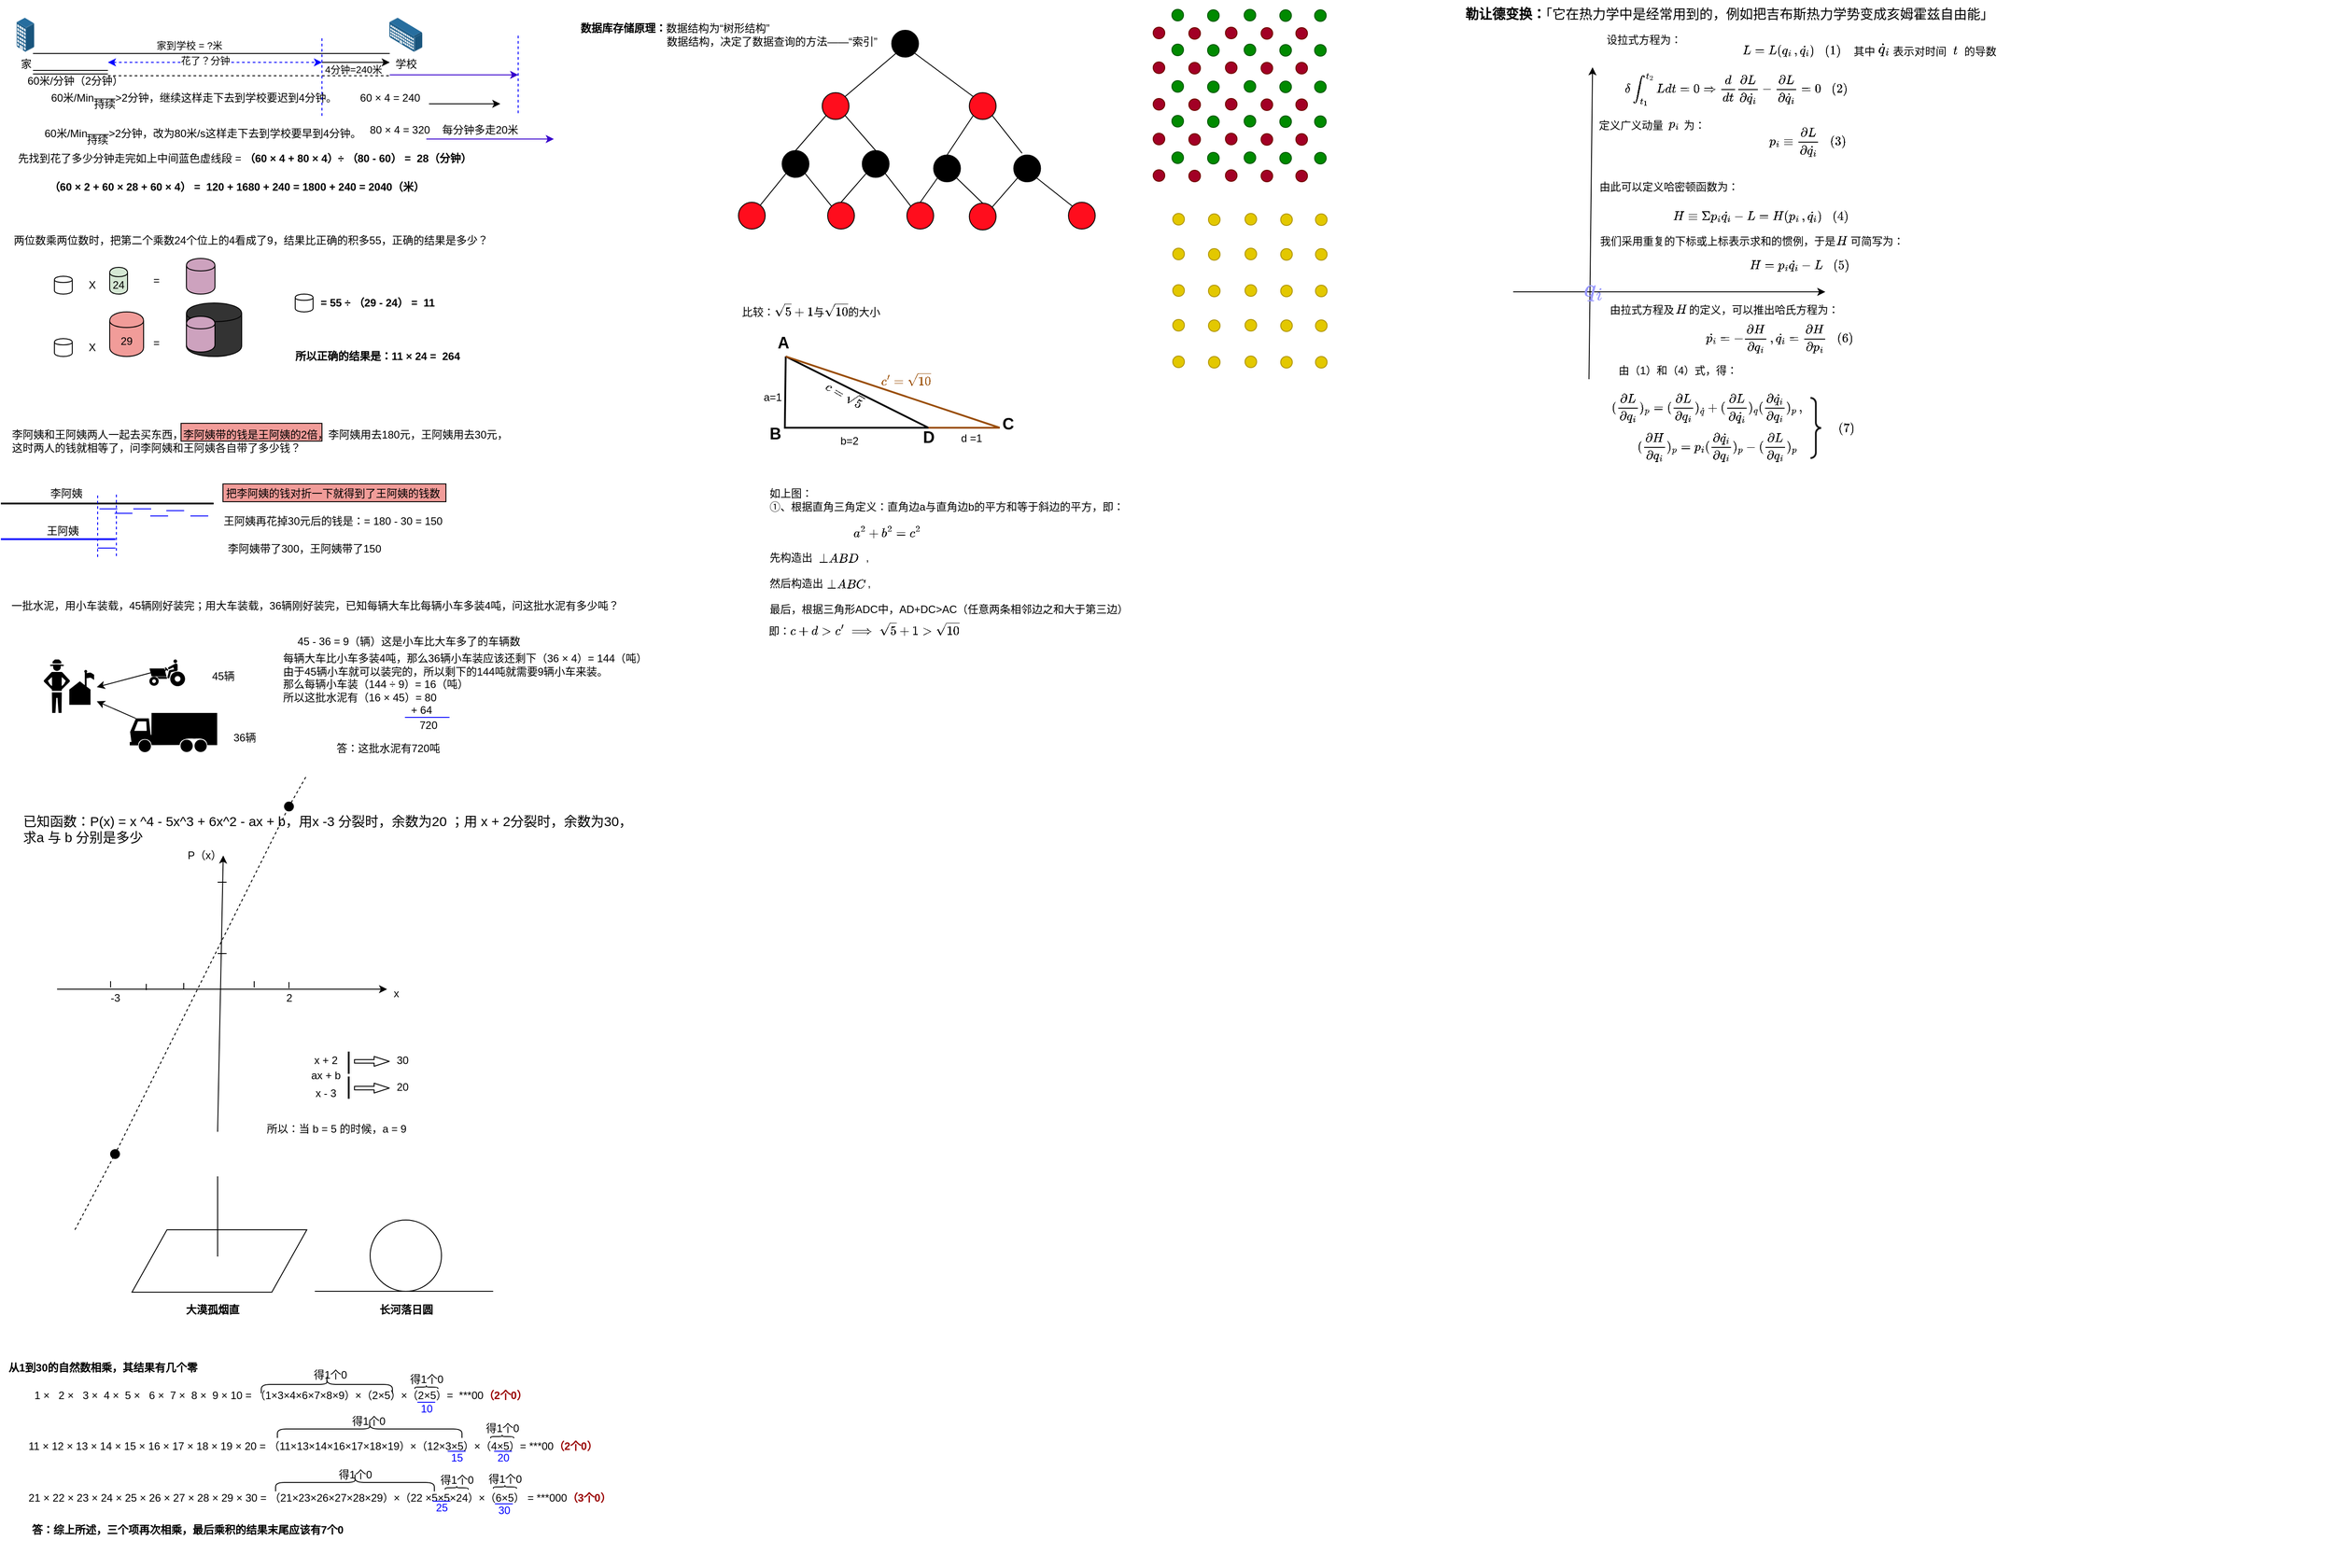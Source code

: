 <mxfile version="24.7.7">
  <diagram id="Pz9Wp0MGv7To2l7jw31U" name="第 1 页">
    <mxGraphModel dx="712" dy="737" grid="0" gridSize="10" guides="1" tooltips="1" connect="1" arrows="1" fold="1" page="1" pageScale="1" pageWidth="827" pageHeight="1169" math="1" shadow="0">
      <root>
        <mxCell id="0" />
        <mxCell id="1" parent="0" />
        <mxCell id="Wr8Zp0a0cUmTxcwgrmf7-5" value="" style="shape=parallelogram;perimeter=parallelogramPerimeter;whiteSpace=wrap;html=1;" parent="1" vertex="1">
          <mxGeometry x="187" y="1380" width="196" height="70" as="geometry" />
        </mxCell>
        <mxCell id="qcMhjn22wfGFSeCv5ZoT-59" value="" style="rounded=0;whiteSpace=wrap;html=1;fillColor=#F19C99;" parent="1" vertex="1">
          <mxGeometry x="289" y="543" width="250" height="20" as="geometry" />
        </mxCell>
        <mxCell id="qcMhjn22wfGFSeCv5ZoT-38" value="把李阿姨的钱对折一下就得到了王阿姨的钱数" style="text;html=1;align=center;verticalAlign=middle;resizable=0;points=[];autosize=1;" parent="1" vertex="1">
          <mxGeometry x="282" y="544" width="260" height="20" as="geometry" />
        </mxCell>
        <mxCell id="qcMhjn22wfGFSeCv5ZoT-58" value="" style="rounded=0;whiteSpace=wrap;html=1;fillColor=#F19C99;" parent="1" vertex="1">
          <mxGeometry x="242" y="475" width="158" height="20" as="geometry" />
        </mxCell>
        <mxCell id="Qv1n9u9stY9VH0lMy7Xa-24" value="李阿姨和王阿姨两人一起去买东西，李阿姨带的钱是王阿姨的2倍，李阿姨用去180元，王阿姨用去30元，&lt;br&gt;&lt;div style=&quot;text-align: left&quot;&gt;&lt;span&gt;这时两人的钱就相等了，&lt;/span&gt;&lt;span&gt;问李阿姨和王阿姨各自带了多少钱？&lt;/span&gt;&lt;br&gt;&lt;/div&gt;" style="text;html=1;align=center;verticalAlign=middle;resizable=0;points=[];autosize=1;" parent="1" vertex="1">
          <mxGeometry x="45" y="480" width="570" height="30" as="geometry" />
        </mxCell>
        <mxCell id="Qv1n9u9stY9VH0lMy7Xa-1" value="" style="endArrow=none;html=1;" parent="1" edge="1">
          <mxGeometry width="50" height="50" relative="1" as="geometry">
            <mxPoint x="76" y="60" as="sourcePoint" />
            <mxPoint x="476" y="60" as="targetPoint" />
          </mxGeometry>
        </mxCell>
        <mxCell id="Qv1n9u9stY9VH0lMy7Xa-16" value="家到学校 = ?米" style="edgeLabel;html=1;align=center;verticalAlign=middle;resizable=0;points=[];" parent="Qv1n9u9stY9VH0lMy7Xa-1" vertex="1" connectable="0">
          <mxGeometry x="-0.125" relative="1" as="geometry">
            <mxPoint y="-9" as="offset" />
          </mxGeometry>
        </mxCell>
        <mxCell id="Qv1n9u9stY9VH0lMy7Xa-2" value="家" style="points=[];aspect=fixed;html=1;align=center;shadow=0;dashed=0;image;image=img/lib/allied_telesis/buildings/Apartments.svg;fontFamily=Helvetica;fontSize=12;fontColor=#000000;strokeColor=none;fillColor=none;gradientColor=none;" parent="1" vertex="1">
          <mxGeometry x="39" y="20" width="57" height="38" as="geometry" />
        </mxCell>
        <mxCell id="Qv1n9u9stY9VH0lMy7Xa-3" value="学校" style="points=[];aspect=fixed;html=1;align=center;shadow=0;dashed=0;image;image=img/lib/allied_telesis/buildings/Long_Building.svg;fontFamily=Helvetica;fontSize=12;fontColor=#000000;strokeColor=none;fillColor=none;gradientColor=none;" parent="1" vertex="1">
          <mxGeometry x="456" y="20" width="76" height="38" as="geometry" />
        </mxCell>
        <mxCell id="Qv1n9u9stY9VH0lMy7Xa-5" value="60米/Min——&amp;gt;2分钟，继续这样走下去到学校要迟到4分钟。" style="text;html=1;align=center;verticalAlign=middle;resizable=0;points=[];autosize=1;" parent="1" vertex="1">
          <mxGeometry x="86" y="100" width="340" height="20" as="geometry" />
        </mxCell>
        <mxCell id="Qv1n9u9stY9VH0lMy7Xa-6" value="60米/Min——&amp;gt;2分钟，改为80米/s这样走下去到学校要早到4分钟。" style="text;html=1;align=center;verticalAlign=middle;resizable=0;points=[];autosize=1;" parent="1" vertex="1">
          <mxGeometry x="81" y="140" width="370" height="20" as="geometry" />
        </mxCell>
        <mxCell id="Qv1n9u9stY9VH0lMy7Xa-7" value="" style="shape=link;html=1;" parent="1" edge="1">
          <mxGeometry width="50" height="50" relative="1" as="geometry">
            <mxPoint x="76" y="81" as="sourcePoint" />
            <mxPoint x="160" y="81" as="targetPoint" />
          </mxGeometry>
        </mxCell>
        <mxCell id="Qv1n9u9stY9VH0lMy7Xa-8" value="60米/分钟（2分钟）" style="text;html=1;align=center;verticalAlign=middle;resizable=0;points=[];autosize=1;" parent="1" vertex="1">
          <mxGeometry x="63" y="81" width="120" height="20" as="geometry" />
        </mxCell>
        <mxCell id="Qv1n9u9stY9VH0lMy7Xa-14" value="" style="endArrow=classic;html=1;" parent="1" edge="1">
          <mxGeometry width="50" height="50" relative="1" as="geometry">
            <mxPoint x="400" y="70" as="sourcePoint" />
            <mxPoint x="476" y="70" as="targetPoint" />
          </mxGeometry>
        </mxCell>
        <mxCell id="qcMhjn22wfGFSeCv5ZoT-44" value="4分钟=240米" style="edgeLabel;html=1;align=center;verticalAlign=middle;resizable=0;points=[];" parent="Qv1n9u9stY9VH0lMy7Xa-14" vertex="1" connectable="0">
          <mxGeometry x="-0.316" y="1" relative="1" as="geometry">
            <mxPoint x="9" y="9" as="offset" />
          </mxGeometry>
        </mxCell>
        <mxCell id="Qv1n9u9stY9VH0lMy7Xa-15" value="" style="endArrow=classic;html=1;fillColor=#6a00ff;strokeColor=#3700CC;" parent="1" edge="1">
          <mxGeometry width="50" height="50" relative="1" as="geometry">
            <mxPoint x="476" y="84" as="sourcePoint" />
            <mxPoint x="620" y="84" as="targetPoint" />
          </mxGeometry>
        </mxCell>
        <mxCell id="Qv1n9u9stY9VH0lMy7Xa-17" value="持续" style="text;html=1;align=center;verticalAlign=middle;resizable=0;points=[];autosize=1;" parent="1" vertex="1">
          <mxGeometry x="136" y="107" width="40" height="20" as="geometry" />
        </mxCell>
        <mxCell id="Qv1n9u9stY9VH0lMy7Xa-18" value="持续" style="text;html=1;align=center;verticalAlign=middle;resizable=0;points=[];autosize=1;" parent="1" vertex="1">
          <mxGeometry x="128" y="147" width="40" height="20" as="geometry" />
        </mxCell>
        <mxCell id="Qv1n9u9stY9VH0lMy7Xa-19" value="60 × 4 = 240" style="text;html=1;align=center;verticalAlign=middle;resizable=0;points=[];autosize=1;" parent="1" vertex="1">
          <mxGeometry x="436" y="100" width="80" height="20" as="geometry" />
        </mxCell>
        <mxCell id="Qv1n9u9stY9VH0lMy7Xa-20" value="80 × 4 = 320" style="text;html=1;align=center;verticalAlign=middle;resizable=0;points=[];autosize=1;" parent="1" vertex="1">
          <mxGeometry x="447" y="136" width="80" height="20" as="geometry" />
        </mxCell>
        <mxCell id="Qv1n9u9stY9VH0lMy7Xa-21" value="" style="endArrow=classic;html=1;" parent="1" edge="1">
          <mxGeometry width="50" height="50" relative="1" as="geometry">
            <mxPoint x="520" y="116.5" as="sourcePoint" />
            <mxPoint x="600" y="116.5" as="targetPoint" />
          </mxGeometry>
        </mxCell>
        <mxCell id="Qv1n9u9stY9VH0lMy7Xa-22" value="" style="endArrow=classic;html=1;fillColor=#6a00ff;strokeColor=#3700CC;" parent="1" edge="1">
          <mxGeometry width="50" height="50" relative="1" as="geometry">
            <mxPoint x="517" y="156" as="sourcePoint" />
            <mxPoint x="660" y="156" as="targetPoint" />
          </mxGeometry>
        </mxCell>
        <mxCell id="Qv1n9u9stY9VH0lMy7Xa-23" value="两位数乘两位数时，把第二个乘数24个位上的4看成了9，结果比正确的积多55，正确的结果是多少？" style="text;html=1;align=center;verticalAlign=middle;resizable=0;points=[];autosize=1;" parent="1" vertex="1">
          <mxGeometry x="45" y="260" width="550" height="20" as="geometry" />
        </mxCell>
        <mxCell id="Qv1n9u9stY9VH0lMy7Xa-25" value="一批水泥，用小车装载，45辆刚好装完；用大车装载，36辆刚好装完，已知每辆大车比每辆小车多装4吨，问这批水泥有多少吨？" style="text;html=1;align=center;verticalAlign=middle;resizable=0;points=[];autosize=1;" parent="1" vertex="1">
          <mxGeometry x="42" y="670" width="700" height="20" as="geometry" />
        </mxCell>
        <mxCell id="Qv1n9u9stY9VH0lMy7Xa-27" value="" style="shape=mxgraph.signs.transportation.tractor_1;html=1;pointerEvents=1;fillColor=#000000;strokeColor=none;verticalLabelPosition=bottom;verticalAlign=top;align=center;" parent="1" vertex="1">
          <mxGeometry x="206.5" y="740" width="40" height="30" as="geometry" />
        </mxCell>
        <mxCell id="Qv1n9u9stY9VH0lMy7Xa-28" value="" style="shape=mxgraph.signs.transportation.truck_3;html=1;pointerEvents=1;fillColor=#000000;strokeColor=none;verticalLabelPosition=bottom;verticalAlign=top;align=center;" parent="1" vertex="1">
          <mxGeometry x="184.5" y="800" width="98" height="44" as="geometry" />
        </mxCell>
        <mxCell id="Qv1n9u9stY9VH0lMy7Xa-29" value="" style="shape=mxgraph.signs.sports.ranger_station_2;html=1;pointerEvents=1;fillColor=#000000;strokeColor=none;verticalLabelPosition=bottom;verticalAlign=top;align=center;" parent="1" vertex="1">
          <mxGeometry x="87.5" y="740" width="57" height="60" as="geometry" />
        </mxCell>
        <mxCell id="Qv1n9u9stY9VH0lMy7Xa-30" value="" style="endArrow=classic;html=1;exitX=0.035;exitY=0.5;exitDx=0;exitDy=0;exitPerimeter=0;entryX=1.053;entryY=0.517;entryDx=0;entryDy=0;entryPerimeter=0;" parent="1" source="Qv1n9u9stY9VH0lMy7Xa-27" target="Qv1n9u9stY9VH0lMy7Xa-29" edge="1">
          <mxGeometry width="50" height="50" relative="1" as="geometry">
            <mxPoint x="254.5" y="780" as="sourcePoint" />
            <mxPoint x="294.5" y="758" as="targetPoint" />
          </mxGeometry>
        </mxCell>
        <mxCell id="Qv1n9u9stY9VH0lMy7Xa-33" value="" style="endArrow=classic;html=1;exitX=0.07;exitY=0.14;exitDx=0;exitDy=0;exitPerimeter=0;entryX=1.053;entryY=0.783;entryDx=0;entryDy=0;entryPerimeter=0;" parent="1" source="Qv1n9u9stY9VH0lMy7Xa-28" target="Qv1n9u9stY9VH0lMy7Xa-29" edge="1">
          <mxGeometry width="50" height="50" relative="1" as="geometry">
            <mxPoint x="217.9" y="765" as="sourcePoint" />
            <mxPoint x="157.521" y="781.02" as="targetPoint" />
          </mxGeometry>
        </mxCell>
        <mxCell id="Qv1n9u9stY9VH0lMy7Xa-34" value="45辆" style="text;html=1;align=center;verticalAlign=middle;resizable=0;points=[];autosize=1;" parent="1" vertex="1">
          <mxGeometry x="268.5" y="749" width="40" height="20" as="geometry" />
        </mxCell>
        <mxCell id="Qv1n9u9stY9VH0lMy7Xa-35" value="36辆" style="text;html=1;align=center;verticalAlign=middle;resizable=0;points=[];autosize=1;" parent="1" vertex="1">
          <mxGeometry x="292.5" y="818" width="40" height="20" as="geometry" />
        </mxCell>
        <mxCell id="qcMhjn22wfGFSeCv5ZoT-1" value="" style="shape=cylinder;whiteSpace=wrap;html=1;boundedLbl=1;backgroundOutline=1;" parent="1" vertex="1">
          <mxGeometry x="100" y="310" width="20" height="20" as="geometry" />
        </mxCell>
        <mxCell id="qcMhjn22wfGFSeCv5ZoT-2" value="24" style="shape=cylinder;whiteSpace=wrap;html=1;boundedLbl=1;backgroundOutline=1;fillColor=#D5E8D4;" parent="1" vertex="1">
          <mxGeometry x="162" y="300" width="20" height="30" as="geometry" />
        </mxCell>
        <mxCell id="qcMhjn22wfGFSeCv5ZoT-3" value="" style="shape=cylinder;whiteSpace=wrap;html=1;boundedLbl=1;backgroundOutline=1;fillColor=#CDA2BE;" parent="1" vertex="1">
          <mxGeometry x="248" y="290" width="32" height="40" as="geometry" />
        </mxCell>
        <mxCell id="qcMhjn22wfGFSeCv5ZoT-4" value="X" style="text;html=1;align=center;verticalAlign=middle;resizable=0;points=[];autosize=1;" parent="1" vertex="1">
          <mxGeometry x="132" y="310" width="20" height="20" as="geometry" />
        </mxCell>
        <mxCell id="qcMhjn22wfGFSeCv5ZoT-5" value="=" style="text;html=1;align=center;verticalAlign=middle;resizable=0;points=[];autosize=1;" parent="1" vertex="1">
          <mxGeometry x="204" y="305" width="20" height="20" as="geometry" />
        </mxCell>
        <mxCell id="qcMhjn22wfGFSeCv5ZoT-6" value="" style="shape=cylinder;whiteSpace=wrap;html=1;boundedLbl=1;backgroundOutline=1;" parent="1" vertex="1">
          <mxGeometry x="100" y="380" width="20" height="20" as="geometry" />
        </mxCell>
        <mxCell id="qcMhjn22wfGFSeCv5ZoT-7" value="29" style="shape=cylinder;whiteSpace=wrap;html=1;boundedLbl=1;backgroundOutline=1;fillColor=#F19C99;" parent="1" vertex="1">
          <mxGeometry x="162" y="350" width="38" height="50" as="geometry" />
        </mxCell>
        <mxCell id="qcMhjn22wfGFSeCv5ZoT-8" value="" style="shape=cylinder;whiteSpace=wrap;html=1;boundedLbl=1;backgroundOutline=1;fillColor=#333333;" parent="1" vertex="1">
          <mxGeometry x="248" y="340" width="62" height="60" as="geometry" />
        </mxCell>
        <mxCell id="qcMhjn22wfGFSeCv5ZoT-9" value="X" style="text;html=1;align=center;verticalAlign=middle;resizable=0;points=[];autosize=1;" parent="1" vertex="1">
          <mxGeometry x="132" y="380" width="20" height="20" as="geometry" />
        </mxCell>
        <mxCell id="qcMhjn22wfGFSeCv5ZoT-10" value="=" style="text;html=1;align=center;verticalAlign=middle;resizable=0;points=[];autosize=1;" parent="1" vertex="1">
          <mxGeometry x="204" y="375" width="20" height="20" as="geometry" />
        </mxCell>
        <mxCell id="qcMhjn22wfGFSeCv5ZoT-11" value="" style="endArrow=none;html=1;fontStyle=1;strokeWidth=2;" parent="1" edge="1">
          <mxGeometry width="50" height="50" relative="1" as="geometry">
            <mxPoint x="40" y="565" as="sourcePoint" />
            <mxPoint x="278.5" y="565" as="targetPoint" />
          </mxGeometry>
        </mxCell>
        <mxCell id="qcMhjn22wfGFSeCv5ZoT-12" value="" style="endArrow=none;html=1;strokeWidth=2;strokeColor=#0000FF;" parent="1" edge="1">
          <mxGeometry width="50" height="50" relative="1" as="geometry">
            <mxPoint x="40" y="605" as="sourcePoint" />
            <mxPoint x="168.5" y="605" as="targetPoint" />
          </mxGeometry>
        </mxCell>
        <mxCell id="qcMhjn22wfGFSeCv5ZoT-13" value="李阿姨" style="text;html=1;align=center;verticalAlign=middle;resizable=0;points=[];autosize=1;" parent="1" vertex="1">
          <mxGeometry x="87.5" y="544" width="50" height="20" as="geometry" />
        </mxCell>
        <mxCell id="qcMhjn22wfGFSeCv5ZoT-14" value="王阿姨" style="text;html=1;align=center;verticalAlign=middle;resizable=0;points=[];autosize=1;" parent="1" vertex="1">
          <mxGeometry x="83.5" y="586" width="50" height="20" as="geometry" />
        </mxCell>
        <mxCell id="qcMhjn22wfGFSeCv5ZoT-16" value="" style="endArrow=none;html=1;strokeWidth=1;strokeColor=#0000FF;" parent="1" edge="1">
          <mxGeometry width="50" height="50" relative="1" as="geometry">
            <mxPoint x="148.5" y="615" as="sourcePoint" />
            <mxPoint x="168.5" y="615" as="targetPoint" />
          </mxGeometry>
        </mxCell>
        <mxCell id="qcMhjn22wfGFSeCv5ZoT-28" value="" style="endArrow=none;html=1;strokeWidth=1;strokeColor=#0000FF;" parent="1" edge="1">
          <mxGeometry width="50" height="50" relative="1" as="geometry">
            <mxPoint x="150.5" y="571" as="sourcePoint" />
            <mxPoint x="170.5" y="571" as="targetPoint" />
            <Array as="points">
              <mxPoint x="160.5" y="571" />
            </Array>
          </mxGeometry>
        </mxCell>
        <mxCell id="qcMhjn22wfGFSeCv5ZoT-29" value="" style="endArrow=none;html=1;strokeWidth=1;strokeColor=#0000FF;" parent="1" edge="1">
          <mxGeometry width="50" height="50" relative="1" as="geometry">
            <mxPoint x="167.5" y="576" as="sourcePoint" />
            <mxPoint x="187.5" y="576" as="targetPoint" />
            <Array as="points">
              <mxPoint x="177.5" y="576" />
            </Array>
          </mxGeometry>
        </mxCell>
        <mxCell id="qcMhjn22wfGFSeCv5ZoT-30" value="" style="endArrow=none;html=1;strokeWidth=1;strokeColor=#0000FF;" parent="1" edge="1">
          <mxGeometry width="50" height="50" relative="1" as="geometry">
            <mxPoint x="188.5" y="571" as="sourcePoint" />
            <mxPoint x="208.5" y="571" as="targetPoint" />
            <Array as="points">
              <mxPoint x="198.5" y="571" />
            </Array>
          </mxGeometry>
        </mxCell>
        <mxCell id="qcMhjn22wfGFSeCv5ZoT-31" value="" style="endArrow=none;html=1;strokeWidth=1;strokeColor=#0000FF;" parent="1" edge="1">
          <mxGeometry width="50" height="50" relative="1" as="geometry">
            <mxPoint x="207.5" y="579" as="sourcePoint" />
            <mxPoint x="227.5" y="579" as="targetPoint" />
            <Array as="points">
              <mxPoint x="217.5" y="579" />
            </Array>
          </mxGeometry>
        </mxCell>
        <mxCell id="qcMhjn22wfGFSeCv5ZoT-32" value="" style="endArrow=none;html=1;strokeWidth=1;strokeColor=#0000FF;" parent="1" edge="1">
          <mxGeometry width="50" height="50" relative="1" as="geometry">
            <mxPoint x="225.5" y="573" as="sourcePoint" />
            <mxPoint x="245.5" y="573" as="targetPoint" />
            <Array as="points">
              <mxPoint x="235.5" y="573" />
            </Array>
          </mxGeometry>
        </mxCell>
        <mxCell id="qcMhjn22wfGFSeCv5ZoT-33" value="" style="endArrow=none;dashed=1;html=1;strokeColor=#0000FF;strokeWidth=1;" parent="1" edge="1">
          <mxGeometry width="50" height="50" relative="1" as="geometry">
            <mxPoint x="148.5" y="625" as="sourcePoint" />
            <mxPoint x="148.5" y="555" as="targetPoint" />
          </mxGeometry>
        </mxCell>
        <mxCell id="qcMhjn22wfGFSeCv5ZoT-34" value="" style="endArrow=none;html=1;strokeWidth=1;strokeColor=#0000FF;" parent="1" edge="1">
          <mxGeometry width="50" height="50" relative="1" as="geometry">
            <mxPoint x="252.5" y="579" as="sourcePoint" />
            <mxPoint x="272.5" y="579" as="targetPoint" />
            <Array as="points">
              <mxPoint x="262.5" y="579" />
            </Array>
          </mxGeometry>
        </mxCell>
        <mxCell id="qcMhjn22wfGFSeCv5ZoT-35" value="" style="shape=cylinder;whiteSpace=wrap;html=1;boundedLbl=1;backgroundOutline=1;fillColor=#CDA2BE;" parent="1" vertex="1">
          <mxGeometry x="248" y="355" width="32" height="40" as="geometry" />
        </mxCell>
        <mxCell id="qcMhjn22wfGFSeCv5ZoT-41" value="先找到花了多少分钟走完如上中间蓝色虚线段 = &lt;b&gt;（60 × 4 + 80 × 4）÷ （80 - 60） =&amp;nbsp; 28（分钟）&lt;/b&gt;" style="text;html=1;align=center;verticalAlign=middle;resizable=0;points=[];autosize=1;" parent="1" vertex="1">
          <mxGeometry x="52.5" y="168" width="520" height="20" as="geometry" />
        </mxCell>
        <mxCell id="qcMhjn22wfGFSeCv5ZoT-42" value="" style="endArrow=classic;startArrow=classic;html=1;strokeColor=#0000FF;strokeWidth=1;dashed=1;" parent="1" edge="1">
          <mxGeometry width="50" height="50" relative="1" as="geometry">
            <mxPoint x="160" y="70" as="sourcePoint" />
            <mxPoint x="400" y="70" as="targetPoint" />
          </mxGeometry>
        </mxCell>
        <mxCell id="qcMhjn22wfGFSeCv5ZoT-43" value="花了？分钟" style="edgeLabel;html=1;align=center;verticalAlign=middle;resizable=0;points=[];" parent="qcMhjn22wfGFSeCv5ZoT-42" vertex="1" connectable="0">
          <mxGeometry x="-0.092" y="2" relative="1" as="geometry">
            <mxPoint as="offset" />
          </mxGeometry>
        </mxCell>
        <mxCell id="Qv1n9u9stY9VH0lMy7Xa-9" value="" style="endArrow=none;dashed=1;html=1;" parent="1" edge="1">
          <mxGeometry width="50" height="50" relative="1" as="geometry">
            <mxPoint x="160" y="85" as="sourcePoint" />
            <mxPoint x="476" y="85" as="targetPoint" />
          </mxGeometry>
        </mxCell>
        <mxCell id="qcMhjn22wfGFSeCv5ZoT-46" value="每分钟多走20米" style="text;html=1;align=center;verticalAlign=middle;resizable=0;points=[];autosize=1;" parent="1" vertex="1">
          <mxGeometry x="527" y="136" width="100" height="20" as="geometry" />
        </mxCell>
        <mxCell id="qcMhjn22wfGFSeCv5ZoT-47" value="" style="endArrow=none;dashed=1;html=1;strokeColor=#0000FF;strokeWidth=1;" parent="1" edge="1">
          <mxGeometry width="50" height="50" relative="1" as="geometry">
            <mxPoint x="400" y="130" as="sourcePoint" />
            <mxPoint x="400" y="40" as="targetPoint" />
          </mxGeometry>
        </mxCell>
        <mxCell id="qcMhjn22wfGFSeCv5ZoT-48" value="" style="endArrow=none;dashed=1;html=1;strokeColor=#0000FF;strokeWidth=1;" parent="1" edge="1">
          <mxGeometry width="50" height="50" relative="1" as="geometry">
            <mxPoint x="620" y="127" as="sourcePoint" />
            <mxPoint x="620" y="37" as="targetPoint" />
          </mxGeometry>
        </mxCell>
        <mxCell id="qcMhjn22wfGFSeCv5ZoT-49" value="&lt;b&gt;（60 × 2 + 60 × 28 + 60 × 4） =&amp;nbsp; 120 + 1680 + 240 = 1800 + 240 = 2040（米）&lt;/b&gt;" style="text;html=1;align=center;verticalAlign=middle;resizable=0;points=[];autosize=1;" parent="1" vertex="1">
          <mxGeometry x="83.5" y="200" width="440" height="20" as="geometry" />
        </mxCell>
        <mxCell id="qcMhjn22wfGFSeCv5ZoT-51" value="" style="shape=cylinder;whiteSpace=wrap;html=1;boundedLbl=1;backgroundOutline=1;" parent="1" vertex="1">
          <mxGeometry x="370" y="330" width="20" height="20" as="geometry" />
        </mxCell>
        <mxCell id="qcMhjn22wfGFSeCv5ZoT-52" value="&lt;b&gt;= 55 ÷ （29 - 24） =&amp;nbsp; 11&lt;/b&gt;" style="text;html=1;align=center;verticalAlign=middle;resizable=0;points=[];autosize=1;" parent="1" vertex="1">
          <mxGeometry x="392" y="330" width="140" height="20" as="geometry" />
        </mxCell>
        <mxCell id="qcMhjn22wfGFSeCv5ZoT-53" value="&lt;b&gt;所以正确的结果是：11&amp;nbsp;× 24 =&amp;nbsp; 264&lt;/b&gt;" style="text;html=1;align=center;verticalAlign=middle;resizable=0;points=[];autosize=1;" parent="1" vertex="1">
          <mxGeometry x="362" y="390" width="200" height="20" as="geometry" />
        </mxCell>
        <mxCell id="qcMhjn22wfGFSeCv5ZoT-54" value="王阿姨再花掉30元后的钱是：= 180 - 30 = 150" style="text;html=1;align=center;verticalAlign=middle;resizable=0;points=[];autosize=1;" parent="1" vertex="1">
          <mxGeometry x="282" y="575" width="260" height="20" as="geometry" />
        </mxCell>
        <mxCell id="qcMhjn22wfGFSeCv5ZoT-55" value="" style="endArrow=none;dashed=1;html=1;strokeColor=#0000FF;strokeWidth=1;" parent="1" edge="1">
          <mxGeometry width="50" height="50" relative="1" as="geometry">
            <mxPoint x="169.5" y="624" as="sourcePoint" />
            <mxPoint x="169.5" y="554" as="targetPoint" />
          </mxGeometry>
        </mxCell>
        <mxCell id="qcMhjn22wfGFSeCv5ZoT-56" value="李阿姨带了300，王阿姨带了150" style="text;html=1;align=center;verticalAlign=middle;resizable=0;points=[];autosize=1;" parent="1" vertex="1">
          <mxGeometry x="285" y="606" width="190" height="20" as="geometry" />
        </mxCell>
        <mxCell id="qcMhjn22wfGFSeCv5ZoT-60" value="45 - 36 = 9（辆）这是小车比大车多了的车辆数" style="text;html=1;align=center;verticalAlign=middle;resizable=0;points=[];autosize=1;" parent="1" vertex="1">
          <mxGeometry x="362" y="710" width="270" height="20" as="geometry" />
        </mxCell>
        <mxCell id="qcMhjn22wfGFSeCv5ZoT-61" value="&lt;div style=&quot;text-align: left&quot;&gt;&lt;span&gt;每辆大车比小车多装4吨，那么36辆小车装应该还剩下（36 × 4）= 144（吨）&lt;/span&gt;&lt;/div&gt;&lt;div style=&quot;text-align: left&quot;&gt;&lt;span&gt;由于45辆小车就可以装完的，所以剩下的144吨就需要9辆小车来装。&lt;/span&gt;&lt;/div&gt;&lt;div style=&quot;text-align: left&quot;&gt;&lt;span&gt;那么每辆小车装（144 ÷ 9）= 16（吨）&lt;/span&gt;&lt;/div&gt;&lt;div style=&quot;text-align: left&quot;&gt;&lt;span&gt;所以这批水泥有（16 × 45）= 80&lt;/span&gt;&lt;/div&gt;&lt;div style=&quot;text-align: left&quot;&gt;&lt;span&gt;&amp;nbsp; &amp;nbsp; &amp;nbsp; &amp;nbsp; &amp;nbsp; &amp;nbsp; &amp;nbsp; &amp;nbsp; &amp;nbsp; &amp;nbsp; &amp;nbsp; &amp;nbsp; &amp;nbsp; &amp;nbsp; &amp;nbsp; &amp;nbsp; &amp;nbsp; &amp;nbsp; &amp;nbsp; &amp;nbsp; &amp;nbsp; &amp;nbsp;+ 64&lt;/span&gt;&lt;/div&gt;&lt;div style=&quot;text-align: left&quot;&gt;&lt;span&gt;&amp;nbsp; &amp;nbsp; &amp;nbsp; &amp;nbsp; &amp;nbsp; &amp;nbsp; &amp;nbsp; &amp;nbsp; &amp;nbsp; &amp;nbsp; &amp;nbsp; &amp;nbsp; &amp;nbsp; &amp;nbsp; &amp;nbsp; &amp;nbsp; &amp;nbsp; &amp;nbsp; &amp;nbsp; &amp;nbsp;&lt;/span&gt;&lt;/div&gt;" style="text;html=1;align=center;verticalAlign=middle;resizable=0;points=[];autosize=1;" parent="1" vertex="1">
          <mxGeometry x="350" y="730" width="420" height="90" as="geometry" />
        </mxCell>
        <mxCell id="qcMhjn22wfGFSeCv5ZoT-62" value="" style="endArrow=none;html=1;strokeColor=#0000FF;strokeWidth=1;" parent="1" edge="1">
          <mxGeometry width="50" height="50" relative="1" as="geometry">
            <mxPoint x="493" y="805" as="sourcePoint" />
            <mxPoint x="543" y="805" as="targetPoint" />
          </mxGeometry>
        </mxCell>
        <mxCell id="qcMhjn22wfGFSeCv5ZoT-63" value="720" style="text;html=1;align=center;verticalAlign=middle;resizable=0;points=[];autosize=1;" parent="1" vertex="1">
          <mxGeometry x="499" y="804" width="40" height="20" as="geometry" />
        </mxCell>
        <mxCell id="qcMhjn22wfGFSeCv5ZoT-64" value="答：这批水泥有720吨" style="text;html=1;align=center;verticalAlign=middle;resizable=0;points=[];autosize=1;" parent="1" vertex="1">
          <mxGeometry x="409" y="830" width="130" height="20" as="geometry" />
        </mxCell>
        <mxCell id="A8vXsbbUfjU_CWSTn2xE-1" value="&lt;span style=&quot;color: rgba(0 , 0 , 0 , 0) ; font-family: monospace ; font-size: 0px&quot;&gt;%3CmxGraphModel%3E%3Croot%3E%3CmxCell%20id%3D%220%22%2F%3E%3CmxCell%20id%3D%221%22%20parent%3D%220%22%2F%3E%3CmxCell%20id%3D%222%22%20value%3D%22%26lt%3Bfont%20style%3D%26quot%3Bfont-size%3A%2015px%26quot%3B%26gt%3B%E5%B7%B2%E7%9F%A5%E5%87%BD%E6%95%B0%EF%BC%9AP(x)%20%3D%20x%20%5E4%20-%205x%5E3%20%2B%206x%5E2%20-%20ax%20%2B%20b%EF%BC%8C%E7%94%A8x%20-3%20%E5%88%86%E8%A3%82%E6%97%B6%EF%BC%8C%E4%BD%99%E6%95%B0%E4%B8%BA20%20%EF%BC%9B%E7%94%A8%20x%20%2B%202%E5%88%86%E8%A3%82%E6%97%B6%EF%BC%8C%E4%BD%99%E6%95%B0%E4%B8%BA30%EF%BC%8C%26lt%3Bbr%26gt%3B%E6%B1%82a%20%E4%B8%8E%20b%20%E5%88%86%E5%88%AB%E6%98%AF%E5%A4%9A%E5%B0%91%26lt%3B%2Ffont%26gt%3B%22%20style%3D%22text%3Bhtml%3D1%3Balign%3Dleft%3BverticalAlign%3Dmiddle%3Bresizable%3D0%3Bpoints%3D%5B%5D%3Bautosize%3D1%3BfontSize%3D15%3B%22%20vertex%3D%221%22%20parent%3D%221%22%3E%3CmxGeometry%20x%3D%2260%22%20y%3D%2280%22%20width%3D%22690%22%20height%3D%2240%22%20as%3D%22geometry%22%2F%3E%3C%2FmxCell%3E%3CmxCell%20id%3D%223%22%20value%3D%22%22%20style%3D%22endArrow%3Dnone%3Bhtml%3D1%3BstartArrow%3Dclassic%3BstartFill%3D1%3B%22%20edge%3D%221%22%20parent%3D%221%22%3E%3CmxGeometry%20width%3D%2250%22%20height%3D%2250%22%20relative%3D%221%22%20as%3D%22geometry%22%3E%3CmxPoint%20x%3D%22470%22%20y%3D%22280%22%20as%3D%22sourcePoint%22%2F%3E%3CmxPoint%20x%3D%22100%22%20y%3D%22280%22%20as%3D%22targetPoint%22%2F%3E%3C%2FmxGeometry%3E%3C%2FmxCell%3E%3CmxCell%20id%3D%224%22%20value%3D%22%22%20style%3D%22endArrow%3Dnone%3Bhtml%3D1%3BstartArrow%3Dclassic%3BstartFill%3D1%3BexitX%3D0.328%3BexitY%3D1.25%3BexitDx%3D0%3BexitDy%3D0%3BexitPerimeter%3D0%3B%22%20edge%3D%221%22%20source%3D%222%22%20parent%3D%221%22%3E%3CmxGeometry%20width%3D%2250%22%20height%3D%2250%22%20relative%3D%221%22%20as%3D%22geometry%22%3E%3CmxPoint%20x%3D%22480%22%20y%3D%22290%22%20as%3D%22sourcePoint%22%2F%3E%3CmxPoint%20x%3D%22280%22%20y%3D%22440%22%20as%3D%22targetPoint%22%2F%3E%3C%2FmxGeometry%3E%3C%2FmxCell%3E%3CmxCell%20id%3D%225%22%20value%3D%22-3%22%20style%3D%22text%3Bhtml%3D1%3Balign%3Dcenter%3BverticalAlign%3Dmiddle%3Bresizable%3D0%3Bpoints%3D%5B%5D%3Bautosize%3D1%3B%22%20vertex%3D%221%22%20parent%3D%221%22%3E%3CmxGeometry%20x%3D%22150%22%20y%3D%22280%22%20width%3D%2230%22%20height%3D%2220%22%20as%3D%22geometry%22%2F%3E%3C%2FmxCell%3E%3CmxCell%20id%3D%226%22%20value%3D%222%22%20style%3D%22text%3Bhtml%3D1%3Balign%3Dcenter%3BverticalAlign%3Dmiddle%3Bresizable%3D0%3Bpoints%3D%5B%5D%3Bautosize%3D1%3B%22%20vertex%3D%221%22%20parent%3D%221%22%3E%3CmxGeometry%20x%3D%22350%22%20y%3D%22280%22%20width%3D%2220%22%20height%3D%2220%22%20as%3D%22geometry%22%2F%3E%3C%2FmxCell%3E%3CmxCell%20id%3D%227%22%20value%3D%22%22%20style%3D%22endArrow%3Dnone%3Bhtml%3D1%3BexitX%3D0.3%3BexitY%3D-0.15%3BexitDx%3D0%3BexitDy%3D0%3BexitPerimeter%3D0%3B%22%20edge%3D%221%22%20parent%3D%221%22%3E%3CmxGeometry%20width%3D%2250%22%20height%3D%2250%22%20relative%3D%221%22%20as%3D%22geometry%22%3E%3CmxPoint%20x%3D%22160%22%20y%3D%22278%22%20as%3D%22sourcePoint%22%2F%3E%3CmxPoint%20x%3D%22160%22%20y%3D%22271%22%20as%3D%22targetPoint%22%2F%3E%3C%2FmxGeometry%3E%3C%2FmxCell%3E%3CmxCell%20id%3D%228%22%20value%3D%22%22%20style%3D%22endArrow%3Dnone%3Bhtml%3D1%3BexitX%3D0.3%3BexitY%3D-0.15%3BexitDx%3D0%3BexitDy%3D0%3BexitPerimeter%3D0%3B%22%20edge%3D%221%22%20parent%3D%221%22%3E%3CmxGeometry%20width%3D%2250%22%20height%3D%2250%22%20relative%3D%221%22%20as%3D%22geometry%22%3E%3CmxPoint%20x%3D%22200%22%20y%3D%22281%22%20as%3D%22sourcePoint%22%2F%3E%3CmxPoint%20x%3D%22200%22%20y%3D%22274%22%20as%3D%22targetPoint%22%2F%3E%3C%2FmxGeometry%3E%3C%2FmxCell%3E%3CmxCell%20id%3D%229%22%20value%3D%22%22%20style%3D%22endArrow%3Dnone%3Bhtml%3D1%3BexitX%3D0.3%3BexitY%3D-0.15%3BexitDx%3D0%3BexitDy%3D0%3BexitPerimeter%3D0%3B%22%20edge%3D%221%22%20parent%3D%221%22%3E%3CmxGeometry%20width%3D%2250%22%20height%3D%2250%22%20relative%3D%221%22%20as%3D%22geometry%22%3E%3CmxPoint%20x%3D%22242%22%20y%3D%22280%22%20as%3D%22sourcePoint%22%2F%3E%3CmxPoint%20x%3D%22242%22%20y%3D%22273%22%20as%3D%22targetPoint%22%2F%3E%3C%2FmxGeometry%3E%3C%2FmxCell%3E%3CmxCell%20id%3D%2210%22%20value%3D%22%22%20style%3D%22endArrow%3Dnone%3Bhtml%3D1%3BexitX%3D0.3%3BexitY%3D-0.15%3BexitDx%3D0%3BexitDy%3D0%3BexitPerimeter%3D0%3B%22%20edge%3D%221%22%20parent%3D%221%22%3E%3CmxGeometry%20width%3D%2250%22%20height%3D%2250%22%20relative%3D%221%22%20as%3D%22geometry%22%3E%3CmxPoint%20x%3D%22321%22%20y%3D%22278%22%20as%3D%22sourcePoint%22%2F%3E%3CmxPoint%20x%3D%22321%22%20y%3D%22271%22%20as%3D%22targetPoint%22%2F%3E%3C%2FmxGeometry%3E%3C%2FmxCell%3E%3CmxCell%20id%3D%2211%22%20value%3D%22%22%20style%3D%22endArrow%3Dnone%3Bhtml%3D1%3BexitX%3D0.3%3BexitY%3D-0.15%3BexitDx%3D0%3BexitDy%3D0%3BexitPerimeter%3D0%3B%22%20edge%3D%221%22%20parent%3D%221%22%3E%3CmxGeometry%20width%3D%2250%22%20height%3D%2250%22%20relative%3D%221%22%20as%3D%22geometry%22%3E%3CmxPoint%20x%3D%22360%22%20y%3D%22279%22%20as%3D%22sourcePoint%22%2F%3E%3CmxPoint%20x%3D%22360%22%20y%3D%22272%22%20as%3D%22targetPoint%22%2F%3E%3C%2FmxGeometry%3E%3C%2FmxCell%3E%3CmxCell%20id%3D%2212%22%20value%3D%22%22%20style%3D%22endArrow%3Dnone%3Bhtml%3D1%3B%22%20edge%3D%221%22%20parent%3D%221%22%3E%3CmxGeometry%20width%3D%2250%22%20height%3D%2250%22%20relative%3D%221%22%20as%3D%22geometry%22%3E%3CmxPoint%20x%3D%22280%22%20y%3D%22240%22%20as%3D%22sourcePoint%22%2F%3E%3CmxPoint%20x%3D%22290%22%20y%3D%22240%22%20as%3D%22targetPoint%22%2F%3E%3C%2FmxGeometry%3E%3C%2FmxCell%3E%3CmxCell%20id%3D%2213%22%20value%3D%22%22%20style%3D%22endArrow%3Dnone%3Bhtml%3D1%3B%22%20edge%3D%221%22%20parent%3D%221%22%3E%3CmxGeometry%20width%3D%2250%22%20height%3D%2250%22%20relative%3D%221%22%20as%3D%22geometry%22%3E%3CmxPoint%20x%3D%22280%22%20y%3D%22160%22%20as%3D%22sourcePoint%22%2F%3E%3CmxPoint%20x%3D%22290%22%20y%3D%22160%22%20as%3D%22targetPoint%22%2F%3E%3C%2FmxGeometry%3E%3C%2FmxCell%3E%3CmxCell%20id%3D%2214%22%20value%3D%22%22%20style%3D%22endArrow%3Dnone%3Bhtml%3D1%3Bdashed%3D1%3B%22%20edge%3D%221%22%20source%3D%2217%22%20parent%3D%221%22%3E%3CmxGeometry%20width%3D%2250%22%20height%3D%2250%22%20relative%3D%221%22%20as%3D%22geometry%22%3E%3CmxPoint%20x%3D%22120%22%20y%3D%22550%22%20as%3D%22sourcePoint%22%2F%3E%3CmxPoint%20x%3D%22380%22%20y%3D%2240%22%20as%3D%22targetPoint%22%2F%3E%3C%2FmxGeometry%3E%3C%2FmxCell%3E%3CmxCell%20id%3D%2215%22%20value%3D%22%22%20style%3D%22ellipse%3BwhiteSpace%3Dwrap%3Bhtml%3D1%3Baspect%3Dfixed%3BfillColor%3D%23000000%3B%22%20vertex%3D%221%22%20parent%3D%221%22%3E%3CmxGeometry%20x%3D%22160%22%20y%3D%22460%22%20width%3D%2210%22%20height%3D%2210%22%20as%3D%22geometry%22%2F%3E%3C%2FmxCell%3E%3CmxCell%20id%3D%2216%22%20value%3D%22%22%20style%3D%22endArrow%3Dnone%3Bhtml%3D1%3Bdashed%3D1%3B%22%20edge%3D%221%22%20target%3D%2215%22%20parent%3D%221%22%3E%3CmxGeometry%20width%3D%2250%22%20height%3D%2250%22%20relative%3D%221%22%20as%3D%22geometry%22%3E%3CmxPoint%20x%3D%22120%22%20y%3D%22550%22%20as%3D%22sourcePoint%22%2F%3E%3CmxPoint%20x%3D%22380%22%20y%3D%2240%22%20as%3D%22targetPoint%22%2F%3E%3C%2FmxGeometry%3E%3C%2FmxCell%3E%3CmxCell%20id%3D%2217%22%20value%3D%22%22%20style%3D%22ellipse%3BwhiteSpace%3Dwrap%3Bhtml%3D1%3Baspect%3Dfixed%3BfillColor%3D%23000000%3B%22%20vertex%3D%221%22%20parent%3D%221%22%3E%3CmxGeometry%20x%3D%22355%22%20y%3D%2270%22%20width%3D%2210%22%20height%3D%2210%22%20as%3D%22geometry%22%2F%3E%3C%2FmxCell%3E%3CmxCell%20id%3D%2218%22%20value%3D%22%22%20style%3D%22endArrow%3Dnone%3Bhtml%3D1%3Bdashed%3D1%3B%22%20edge%3D%221%22%20source%3D%2215%22%20target%3D%2217%22%20parent%3D%221%22%3E%3CmxGeometry%20width%3D%2250%22%20height%3D%2250%22%20relative%3D%221%22%20as%3D%22geometry%22%3E%3CmxPoint%20x%3D%22167.257%22%20y%3D%22460.538%22%20as%3D%22sourcePoint%22%2F%3E%3CmxPoint%20x%3D%22380%22%20y%3D%2240%22%20as%3D%22targetPoint%22%2F%3E%3C%2FmxGeometry%3E%3C%2FmxCell%3E%3CmxCell%20id%3D%2219%22%20value%3D%22x%22%20style%3D%22text%3Bhtml%3D1%3Balign%3Dcenter%3BverticalAlign%3Dmiddle%3Bresizable%3D0%3Bpoints%3D%5B%5D%3Bautosize%3D1%3B%22%20vertex%3D%221%22%20parent%3D%221%22%3E%3CmxGeometry%20x%3D%22470%22%20y%3D%22275%22%20width%3D%2220%22%20height%3D%2220%22%20as%3D%22geometry%22%2F%3E%3C%2FmxCell%3E%3CmxCell%20id%3D%2220%22%20value%3D%22P%EF%BC%88x%EF%BC%89%22%20style%3D%22text%3Bhtml%3D1%3Balign%3Dcenter%3BverticalAlign%3Dmiddle%3Bresizable%3D0%3Bpoints%3D%5B%5D%3Bautosize%3D1%3B%22%20vertex%3D%221%22%20parent%3D%221%22%3E%3CmxGeometry%20x%3D%22240%22%20y%3D%22120%22%20width%3D%2250%22%20height%3D%2220%22%20as%3D%22geometry%22%2F%3E%3C%2FmxCell%3E%3CmxCell%20id%3D%2221%22%20value%3D%22ax%20%2B%20b%22%20style%3D%22text%3Bhtml%3D1%3Balign%3Dcenter%3BverticalAlign%3Dmiddle%3Bresizable%3D0%3Bpoints%3D%5B%5D%3Bautosize%3D1%3B%22%20vertex%3D%221%22%20parent%3D%221%22%3E%3CmxGeometry%20x%3D%22376%22%20y%3D%22367%22%20width%3D%2250%22%20height%3D%2220%22%20as%3D%22geometry%22%2F%3E%3C%2FmxCell%3E%3CmxCell%20id%3D%2222%22%20value%3D%22x%20%2B%202%22%20style%3D%22text%3Bhtml%3D1%3Balign%3Dcenter%3BverticalAlign%3Dmiddle%3Bresizable%3D0%3Bpoints%3D%5B%5D%3Bautosize%3D1%3B%22%20vertex%3D%221%22%20parent%3D%221%22%3E%3CmxGeometry%20x%3D%22381%22%20y%3D%22350%22%20width%3D%2240%22%20height%3D%2220%22%20as%3D%22geometry%22%2F%3E%3C%2FmxCell%3E%3CmxCell%20id%3D%2223%22%20value%3D%22x%20-%203%22%20style%3D%22text%3Bhtml%3D1%3Balign%3Dcenter%3BverticalAlign%3Dmiddle%3Bresizable%3D0%3Bpoints%3D%5B%5D%3Bautosize%3D1%3B%22%20vertex%3D%221%22%20parent%3D%221%22%3E%3CmxGeometry%20x%3D%22381%22%20y%3D%22387%22%20width%3D%2240%22%20height%3D%2220%22%20as%3D%22geometry%22%2F%3E%3C%2FmxCell%3E%3C%2Froot%3E%3C%2FmxGraphModel%3E&lt;/span&gt;" style="text;html=1;align=center;verticalAlign=middle;resizable=0;points=[];autosize=1;" parent="1" vertex="1">
          <mxGeometry x="136" y="934" width="20" height="20" as="geometry" />
        </mxCell>
        <mxCell id="A8vXsbbUfjU_CWSTn2xE-2" value="&lt;font style=&quot;font-size: 15px&quot;&gt;已知函数：P(x) = x ^4 - 5x^3 + 6x^2 - ax + b，用x -3 分裂时，余数为20 ；用 x + 2分裂时，余数为30，&lt;br&gt;求a 与 b 分别是多少&lt;/font&gt;" style="text;html=1;align=left;verticalAlign=middle;resizable=0;points=[];autosize=1;fontSize=15;" parent="1" vertex="1">
          <mxGeometry x="63" y="910" width="690" height="40" as="geometry" />
        </mxCell>
        <mxCell id="A8vXsbbUfjU_CWSTn2xE-3" value="" style="endArrow=none;html=1;startArrow=classic;startFill=1;" parent="1" edge="1">
          <mxGeometry width="50" height="50" relative="1" as="geometry">
            <mxPoint x="473" y="1110" as="sourcePoint" />
            <mxPoint x="103" y="1110" as="targetPoint" />
          </mxGeometry>
        </mxCell>
        <mxCell id="A8vXsbbUfjU_CWSTn2xE-4" value="" style="endArrow=none;html=1;startArrow=classic;startFill=1;exitX=0.328;exitY=1.25;exitDx=0;exitDy=0;exitPerimeter=0;" parent="1" source="A8vXsbbUfjU_CWSTn2xE-2" edge="1">
          <mxGeometry width="50" height="50" relative="1" as="geometry">
            <mxPoint x="483" y="1120" as="sourcePoint" />
            <mxPoint x="283" y="1270" as="targetPoint" />
          </mxGeometry>
        </mxCell>
        <mxCell id="A8vXsbbUfjU_CWSTn2xE-5" value="-3" style="text;html=1;align=center;verticalAlign=middle;resizable=0;points=[];autosize=1;" parent="1" vertex="1">
          <mxGeometry x="153" y="1110" width="30" height="20" as="geometry" />
        </mxCell>
        <mxCell id="A8vXsbbUfjU_CWSTn2xE-6" value="2" style="text;html=1;align=center;verticalAlign=middle;resizable=0;points=[];autosize=1;" parent="1" vertex="1">
          <mxGeometry x="353" y="1110" width="20" height="20" as="geometry" />
        </mxCell>
        <mxCell id="A8vXsbbUfjU_CWSTn2xE-7" value="" style="endArrow=none;html=1;exitX=0.3;exitY=-0.15;exitDx=0;exitDy=0;exitPerimeter=0;" parent="1" edge="1">
          <mxGeometry width="50" height="50" relative="1" as="geometry">
            <mxPoint x="163" y="1108" as="sourcePoint" />
            <mxPoint x="163" y="1101" as="targetPoint" />
          </mxGeometry>
        </mxCell>
        <mxCell id="A8vXsbbUfjU_CWSTn2xE-8" value="" style="endArrow=none;html=1;exitX=0.3;exitY=-0.15;exitDx=0;exitDy=0;exitPerimeter=0;" parent="1" edge="1">
          <mxGeometry width="50" height="50" relative="1" as="geometry">
            <mxPoint x="203" y="1111" as="sourcePoint" />
            <mxPoint x="203" y="1104" as="targetPoint" />
          </mxGeometry>
        </mxCell>
        <mxCell id="A8vXsbbUfjU_CWSTn2xE-9" value="" style="endArrow=none;html=1;exitX=0.3;exitY=-0.15;exitDx=0;exitDy=0;exitPerimeter=0;" parent="1" edge="1">
          <mxGeometry width="50" height="50" relative="1" as="geometry">
            <mxPoint x="245" y="1110" as="sourcePoint" />
            <mxPoint x="245" y="1103" as="targetPoint" />
          </mxGeometry>
        </mxCell>
        <mxCell id="A8vXsbbUfjU_CWSTn2xE-10" value="" style="endArrow=none;html=1;exitX=0.3;exitY=-0.15;exitDx=0;exitDy=0;exitPerimeter=0;" parent="1" edge="1">
          <mxGeometry width="50" height="50" relative="1" as="geometry">
            <mxPoint x="324" y="1108" as="sourcePoint" />
            <mxPoint x="324" y="1101" as="targetPoint" />
          </mxGeometry>
        </mxCell>
        <mxCell id="A8vXsbbUfjU_CWSTn2xE-11" value="" style="endArrow=none;html=1;exitX=0.3;exitY=-0.15;exitDx=0;exitDy=0;exitPerimeter=0;" parent="1" edge="1">
          <mxGeometry width="50" height="50" relative="1" as="geometry">
            <mxPoint x="363" y="1109" as="sourcePoint" />
            <mxPoint x="363" y="1102" as="targetPoint" />
          </mxGeometry>
        </mxCell>
        <mxCell id="A8vXsbbUfjU_CWSTn2xE-12" value="" style="endArrow=none;html=1;" parent="1" edge="1">
          <mxGeometry width="50" height="50" relative="1" as="geometry">
            <mxPoint x="283" y="1070" as="sourcePoint" />
            <mxPoint x="293" y="1070" as="targetPoint" />
          </mxGeometry>
        </mxCell>
        <mxCell id="A8vXsbbUfjU_CWSTn2xE-13" value="" style="endArrow=none;html=1;" parent="1" edge="1">
          <mxGeometry width="50" height="50" relative="1" as="geometry">
            <mxPoint x="283" y="990" as="sourcePoint" />
            <mxPoint x="293" y="990" as="targetPoint" />
          </mxGeometry>
        </mxCell>
        <mxCell id="A8vXsbbUfjU_CWSTn2xE-14" value="" style="endArrow=none;html=1;dashed=1;" parent="1" source="A8vXsbbUfjU_CWSTn2xE-17" edge="1">
          <mxGeometry width="50" height="50" relative="1" as="geometry">
            <mxPoint x="123" y="1380" as="sourcePoint" />
            <mxPoint x="383" y="870" as="targetPoint" />
          </mxGeometry>
        </mxCell>
        <mxCell id="A8vXsbbUfjU_CWSTn2xE-15" value="" style="ellipse;whiteSpace=wrap;html=1;aspect=fixed;fillColor=#000000;" parent="1" vertex="1">
          <mxGeometry x="163" y="1290" width="10" height="10" as="geometry" />
        </mxCell>
        <mxCell id="A8vXsbbUfjU_CWSTn2xE-16" value="" style="endArrow=none;html=1;dashed=1;" parent="1" target="A8vXsbbUfjU_CWSTn2xE-15" edge="1">
          <mxGeometry width="50" height="50" relative="1" as="geometry">
            <mxPoint x="123" y="1380" as="sourcePoint" />
            <mxPoint x="383" y="870" as="targetPoint" />
          </mxGeometry>
        </mxCell>
        <mxCell id="A8vXsbbUfjU_CWSTn2xE-17" value="" style="ellipse;whiteSpace=wrap;html=1;aspect=fixed;fillColor=#000000;" parent="1" vertex="1">
          <mxGeometry x="358" y="900" width="10" height="10" as="geometry" />
        </mxCell>
        <mxCell id="A8vXsbbUfjU_CWSTn2xE-18" value="" style="endArrow=none;html=1;dashed=1;" parent="1" source="A8vXsbbUfjU_CWSTn2xE-15" target="A8vXsbbUfjU_CWSTn2xE-17" edge="1">
          <mxGeometry width="50" height="50" relative="1" as="geometry">
            <mxPoint x="170.257" y="1290.538" as="sourcePoint" />
            <mxPoint x="383" y="870" as="targetPoint" />
          </mxGeometry>
        </mxCell>
        <mxCell id="A8vXsbbUfjU_CWSTn2xE-19" value="x" style="text;html=1;align=center;verticalAlign=middle;resizable=0;points=[];autosize=1;" parent="1" vertex="1">
          <mxGeometry x="473" y="1105" width="20" height="20" as="geometry" />
        </mxCell>
        <mxCell id="A8vXsbbUfjU_CWSTn2xE-20" value="P（x）" style="text;html=1;align=center;verticalAlign=middle;resizable=0;points=[];autosize=1;" parent="1" vertex="1">
          <mxGeometry x="243" y="950" width="50" height="20" as="geometry" />
        </mxCell>
        <mxCell id="A8vXsbbUfjU_CWSTn2xE-21" value="ax + b" style="text;html=1;align=center;verticalAlign=middle;resizable=0;points=[];autosize=1;" parent="1" vertex="1">
          <mxGeometry x="379" y="1197" width="50" height="20" as="geometry" />
        </mxCell>
        <mxCell id="A8vXsbbUfjU_CWSTn2xE-22" value="x + 2" style="text;html=1;align=center;verticalAlign=middle;resizable=0;points=[];autosize=1;" parent="1" vertex="1">
          <mxGeometry x="384" y="1180" width="40" height="20" as="geometry" />
        </mxCell>
        <mxCell id="A8vXsbbUfjU_CWSTn2xE-23" value="x - 3" style="text;html=1;align=center;verticalAlign=middle;resizable=0;points=[];autosize=1;" parent="1" vertex="1">
          <mxGeometry x="384" y="1217" width="40" height="20" as="geometry" />
        </mxCell>
        <mxCell id="A8vXsbbUfjU_CWSTn2xE-24" value="" style="endArrow=none;html=1;entryX=1.15;entryY=0.25;entryDx=0;entryDy=0;entryPerimeter=0;strokeWidth=2;" parent="1" edge="1">
          <mxGeometry width="50" height="50" relative="1" as="geometry">
            <mxPoint x="430" y="1205" as="sourcePoint" />
            <mxPoint x="430" y="1180" as="targetPoint" />
          </mxGeometry>
        </mxCell>
        <mxCell id="A8vXsbbUfjU_CWSTn2xE-25" value="" style="endArrow=none;html=1;entryX=1.15;entryY=0.25;entryDx=0;entryDy=0;entryPerimeter=0;strokeWidth=2;" parent="1" edge="1">
          <mxGeometry width="50" height="50" relative="1" as="geometry">
            <mxPoint x="430" y="1233" as="sourcePoint" />
            <mxPoint x="430" y="1208" as="targetPoint" />
          </mxGeometry>
        </mxCell>
        <mxCell id="A8vXsbbUfjU_CWSTn2xE-27" value="" style="shape=flexArrow;endArrow=classic;html=1;strokeWidth=1;endWidth=6;endSize=5.33;width=4;" parent="1" edge="1">
          <mxGeometry width="50" height="50" relative="1" as="geometry">
            <mxPoint x="436" y="1191" as="sourcePoint" />
            <mxPoint x="476" y="1191" as="targetPoint" />
          </mxGeometry>
        </mxCell>
        <mxCell id="A8vXsbbUfjU_CWSTn2xE-28" value="30" style="text;html=1;align=center;verticalAlign=middle;resizable=0;points=[];autosize=1;" parent="1" vertex="1">
          <mxGeometry x="475" y="1180" width="30" height="20" as="geometry" />
        </mxCell>
        <mxCell id="A8vXsbbUfjU_CWSTn2xE-29" value="" style="shape=flexArrow;endArrow=classic;html=1;strokeWidth=1;endWidth=6;endSize=5.33;width=4;" parent="1" edge="1">
          <mxGeometry width="50" height="50" relative="1" as="geometry">
            <mxPoint x="436" y="1221" as="sourcePoint" />
            <mxPoint x="476" y="1221" as="targetPoint" />
          </mxGeometry>
        </mxCell>
        <mxCell id="A8vXsbbUfjU_CWSTn2xE-30" value="20" style="text;html=1;align=center;verticalAlign=middle;resizable=0;points=[];autosize=1;" parent="1" vertex="1">
          <mxGeometry x="475" y="1210" width="30" height="20" as="geometry" />
        </mxCell>
        <mxCell id="A8vXsbbUfjU_CWSTn2xE-31" value="所以：当 b = 5 的时候，a = 9" style="text;html=1;align=center;verticalAlign=middle;resizable=0;points=[];autosize=1;" parent="1" vertex="1">
          <mxGeometry x="331" y="1257" width="170" height="20" as="geometry" />
        </mxCell>
        <mxCell id="Wr8Zp0a0cUmTxcwgrmf7-4" value="" style="endArrow=none;html=1;" parent="1" edge="1">
          <mxGeometry width="50" height="50" relative="1" as="geometry">
            <mxPoint x="283" y="1410" as="sourcePoint" />
            <mxPoint x="283" y="1320" as="targetPoint" />
          </mxGeometry>
        </mxCell>
        <mxCell id="Wr8Zp0a0cUmTxcwgrmf7-7" value="" style="ellipse;whiteSpace=wrap;html=1;aspect=fixed;" parent="1" vertex="1">
          <mxGeometry x="454" y="1369" width="80" height="80" as="geometry" />
        </mxCell>
        <mxCell id="Wr8Zp0a0cUmTxcwgrmf7-8" value="" style="endArrow=none;html=1;" parent="1" edge="1">
          <mxGeometry width="50" height="50" relative="1" as="geometry">
            <mxPoint x="392" y="1449" as="sourcePoint" />
            <mxPoint x="592" y="1449" as="targetPoint" />
          </mxGeometry>
        </mxCell>
        <mxCell id="Wr8Zp0a0cUmTxcwgrmf7-9" value="&lt;b&gt;大漠孤烟直&lt;/b&gt;" style="text;html=1;align=center;verticalAlign=middle;resizable=0;points=[];autosize=1;" parent="1" vertex="1">
          <mxGeometry x="236.5" y="1460" width="80" height="20" as="geometry" />
        </mxCell>
        <mxCell id="Wr8Zp0a0cUmTxcwgrmf7-10" value="&lt;b&gt;长河落日圆&lt;/b&gt;" style="text;html=1;align=center;verticalAlign=middle;resizable=0;points=[];autosize=1;" parent="1" vertex="1">
          <mxGeometry x="454" y="1460" width="80" height="20" as="geometry" />
        </mxCell>
        <mxCell id="rGel1ZGo2k08O7VhzxcI-1" value="从1到30的自然数相乘，其结果有几个零" style="text;html=1;align=center;verticalAlign=middle;resizable=0;points=[];autosize=1;fontStyle=1" parent="1" vertex="1">
          <mxGeometry x="39" y="1524.5" width="230" height="20" as="geometry" />
        </mxCell>
        <mxCell id="rGel1ZGo2k08O7VhzxcI-2" value="&amp;nbsp; 1 ×&amp;nbsp; &amp;nbsp;2 ×&amp;nbsp; &amp;nbsp;3 ×&amp;nbsp; 4 ×&amp;nbsp; 5 ×&amp;nbsp;&amp;nbsp;&amp;nbsp;6 ×&amp;nbsp; 7 ×&amp;nbsp; 8 ×&amp;nbsp; 9 × 10 = （1×3×4×6×7×8×9）×（2×5）×（2×5）=&amp;nbsp; ***00&lt;font color=&quot;#990000&quot;&gt;&lt;b&gt;（2个0）&lt;/b&gt;&lt;br&gt;&lt;/font&gt;&lt;br&gt;&lt;br&gt;&lt;br&gt;11 × 12 × 13 × 14 × 15 × 16 × 17 × 18&amp;nbsp;× 19 × 20 = （11×13×14×16×17×18×19）×（12×3×5）×（4×5）= ***00&lt;font color=&quot;#990000&quot;&gt;&lt;b&gt;（2个0）&lt;/b&gt;&lt;/font&gt;&lt;br&gt;&lt;br&gt;&lt;br&gt;&lt;br&gt;21&amp;nbsp;×&amp;nbsp;22&amp;nbsp;×&amp;nbsp;23&amp;nbsp;×&amp;nbsp;24&amp;nbsp;×&amp;nbsp;25&amp;nbsp;×&amp;nbsp;26&amp;nbsp;×&amp;nbsp;27&amp;nbsp;×&amp;nbsp;28&amp;nbsp;×&amp;nbsp;29&amp;nbsp;×&amp;nbsp;30 = （21×23×26×27×28×29）×（22 ×5×5×24）×（6×5） = ***000&lt;font color=&quot;#990000&quot;&gt;&lt;b&gt;（3个0）&lt;/b&gt;&lt;/font&gt;" style="text;html=1;align=left;verticalAlign=middle;resizable=0;points=[];autosize=1;" parent="1" vertex="1">
          <mxGeometry x="69" y="1557.5" width="670" height="130" as="geometry" />
        </mxCell>
        <mxCell id="rGel1ZGo2k08O7VhzxcI-3" value="" style="group" parent="1" vertex="1" connectable="0">
          <mxGeometry x="337" y="1644.5" width="208.08" height="108" as="geometry" />
        </mxCell>
        <mxCell id="rGel1ZGo2k08O7VhzxcI-4" value="" style="group" parent="rGel1ZGo2k08O7VhzxcI-3" vertex="1" connectable="0">
          <mxGeometry y="1" width="208.08" height="107" as="geometry" />
        </mxCell>
        <mxCell id="rGel1ZGo2k08O7VhzxcI-5" value="" style="shape=curlyBracket;whiteSpace=wrap;html=1;rounded=1;rotation=90;" parent="rGel1ZGo2k08O7VhzxcI-4" vertex="1">
          <mxGeometry x="90" y="-71" width="20" height="178" as="geometry" />
        </mxCell>
        <mxCell id="rGel1ZGo2k08O7VhzxcI-6" value="&lt;font color=&quot;#0000ff&quot;&gt;25&lt;/font&gt;" style="text;html=1;align=center;verticalAlign=middle;resizable=0;points=[];autosize=1;" parent="rGel1ZGo2k08O7VhzxcI-4" vertex="1">
          <mxGeometry x="182.08" y="36" width="30" height="20" as="geometry" />
        </mxCell>
        <mxCell id="rGel1ZGo2k08O7VhzxcI-7" value="" style="endArrow=none;html=1;strokeColor=#0000FF;" parent="rGel1ZGo2k08O7VhzxcI-4" edge="1">
          <mxGeometry width="50" height="50" relative="1" as="geometry">
            <mxPoint x="187.08" y="39" as="sourcePoint" />
            <mxPoint x="207.08" y="39" as="targetPoint" />
          </mxGeometry>
        </mxCell>
        <mxCell id="rGel1ZGo2k08O7VhzxcI-8" value="得1个0" style="text;html=1;align=center;verticalAlign=middle;resizable=0;points=[];autosize=1;" parent="rGel1ZGo2k08O7VhzxcI-3" vertex="1">
          <mxGeometry x="75.498" width="50" height="20" as="geometry" />
        </mxCell>
        <mxCell id="rGel1ZGo2k08O7VhzxcI-9" value="" style="group" parent="1" vertex="1" connectable="0">
          <mxGeometry x="339" y="1584.5" width="201" height="122.5" as="geometry" />
        </mxCell>
        <mxCell id="rGel1ZGo2k08O7VhzxcI-10" value="" style="group" parent="rGel1ZGo2k08O7VhzxcI-9" vertex="1" connectable="0">
          <mxGeometry y="1" width="201" height="121.5" as="geometry" />
        </mxCell>
        <mxCell id="rGel1ZGo2k08O7VhzxcI-11" value="" style="shape=curlyBracket;whiteSpace=wrap;html=1;rounded=1;rotation=90;" parent="rGel1ZGo2k08O7VhzxcI-10" vertex="1">
          <mxGeometry x="104.5" y="-85.5" width="20" height="207" as="geometry" />
        </mxCell>
        <mxCell id="rGel1ZGo2k08O7VhzxcI-12" value="得1个0" style="text;html=1;align=center;verticalAlign=middle;resizable=0;points=[];autosize=1;" parent="rGel1ZGo2k08O7VhzxcI-9" vertex="1">
          <mxGeometry x="88.498" width="50" height="20" as="geometry" />
        </mxCell>
        <mxCell id="rGel1ZGo2k08O7VhzxcI-13" value="" style="group" parent="1" vertex="1" connectable="0">
          <mxGeometry x="580" y="1649.5" width="50.155" height="108" as="geometry" />
        </mxCell>
        <mxCell id="rGel1ZGo2k08O7VhzxcI-14" value="" style="group" parent="rGel1ZGo2k08O7VhzxcI-13" vertex="1" connectable="0">
          <mxGeometry y="1" width="50.155" height="107" as="geometry" />
        </mxCell>
        <mxCell id="rGel1ZGo2k08O7VhzxcI-15" value="" style="shape=curlyBracket;whiteSpace=wrap;html=1;rounded=1;rotation=90;" parent="rGel1ZGo2k08O7VhzxcI-14" vertex="1">
          <mxGeometry x="23.16" y="5.13" width="3.98" height="25.75" as="geometry" />
        </mxCell>
        <mxCell id="rGel1ZGo2k08O7VhzxcI-16" value="得1个0" style="text;html=1;align=center;verticalAlign=middle;resizable=0;points=[];autosize=1;" parent="rGel1ZGo2k08O7VhzxcI-14" vertex="1">
          <mxGeometry x="0.155" y="-1" width="50" height="20" as="geometry" />
        </mxCell>
        <mxCell id="rGel1ZGo2k08O7VhzxcI-17" value="" style="group" parent="1" vertex="1" connectable="0">
          <mxGeometry x="319" y="1534.5" width="223.075" height="111" as="geometry" />
        </mxCell>
        <mxCell id="rGel1ZGo2k08O7VhzxcI-18" value="" style="group" parent="rGel1ZGo2k08O7VhzxcI-17" vertex="1" connectable="0">
          <mxGeometry y="1" width="223.075" height="110" as="geometry" />
        </mxCell>
        <mxCell id="rGel1ZGo2k08O7VhzxcI-19" value="" style="shape=curlyBracket;whiteSpace=wrap;html=1;rounded=1;rotation=90;" parent="rGel1ZGo2k08O7VhzxcI-18" vertex="1">
          <mxGeometry x="76.5" y="-55.5" width="20" height="147" as="geometry" />
        </mxCell>
        <mxCell id="rGel1ZGo2k08O7VhzxcI-20" value="" style="group" parent="rGel1ZGo2k08O7VhzxcI-18" vertex="1" connectable="0">
          <mxGeometry x="172.92" y="2" width="50.155" height="108" as="geometry" />
        </mxCell>
        <mxCell id="rGel1ZGo2k08O7VhzxcI-21" value="" style="group" parent="rGel1ZGo2k08O7VhzxcI-20" vertex="1" connectable="0">
          <mxGeometry y="1" width="50.155" height="107" as="geometry" />
        </mxCell>
        <mxCell id="rGel1ZGo2k08O7VhzxcI-22" value="" style="shape=curlyBracket;whiteSpace=wrap;html=1;rounded=1;rotation=90;" parent="rGel1ZGo2k08O7VhzxcI-21" vertex="1">
          <mxGeometry x="23.16" y="5.13" width="3.98" height="25.75" as="geometry" />
        </mxCell>
        <mxCell id="rGel1ZGo2k08O7VhzxcI-23" value="得1个0" style="text;html=1;align=center;verticalAlign=middle;resizable=0;points=[];autosize=1;" parent="rGel1ZGo2k08O7VhzxcI-21" vertex="1">
          <mxGeometry x="0.155" y="-1" width="50" height="20" as="geometry" />
        </mxCell>
        <mxCell id="rGel1ZGo2k08O7VhzxcI-24" value="得1个0" style="text;html=1;align=center;verticalAlign=middle;resizable=0;points=[];autosize=1;" parent="rGel1ZGo2k08O7VhzxcI-17" vertex="1">
          <mxGeometry x="65.498" y="-2" width="50" height="20" as="geometry" />
        </mxCell>
        <mxCell id="rGel1ZGo2k08O7VhzxcI-25" value="" style="group" parent="1" vertex="1" connectable="0">
          <mxGeometry x="576.92" y="1593" width="50.155" height="119" as="geometry" />
        </mxCell>
        <mxCell id="rGel1ZGo2k08O7VhzxcI-26" value="" style="group" parent="rGel1ZGo2k08O7VhzxcI-25" vertex="1" connectable="0">
          <mxGeometry y="1" width="50.155" height="118" as="geometry" />
        </mxCell>
        <mxCell id="rGel1ZGo2k08O7VhzxcI-27" value="" style="shape=curlyBracket;whiteSpace=wrap;html=1;rounded=1;rotation=90;" parent="rGel1ZGo2k08O7VhzxcI-26" vertex="1">
          <mxGeometry x="23.16" y="5.13" width="3.98" height="25.75" as="geometry" />
        </mxCell>
        <mxCell id="rGel1ZGo2k08O7VhzxcI-28" value="得1个0" style="text;html=1;align=center;verticalAlign=middle;resizable=0;points=[];autosize=1;" parent="rGel1ZGo2k08O7VhzxcI-26" vertex="1">
          <mxGeometry x="0.155" y="-1" width="50" height="20" as="geometry" />
        </mxCell>
        <mxCell id="rGel1ZGo2k08O7VhzxcI-29" value="" style="group" parent="1" vertex="1" connectable="0">
          <mxGeometry x="502" y="1570.5" width="30" height="20" as="geometry" />
        </mxCell>
        <mxCell id="rGel1ZGo2k08O7VhzxcI-30" value="&lt;font color=&quot;#0000ff&quot;&gt;10&lt;/font&gt;" style="text;html=1;align=center;verticalAlign=middle;resizable=0;points=[];autosize=1;" parent="rGel1ZGo2k08O7VhzxcI-29" vertex="1">
          <mxGeometry width="30" height="20" as="geometry" />
        </mxCell>
        <mxCell id="rGel1ZGo2k08O7VhzxcI-31" value="" style="endArrow=none;html=1;strokeColor=#0000FF;" parent="rGel1ZGo2k08O7VhzxcI-29" edge="1">
          <mxGeometry width="50" height="50" relative="1" as="geometry">
            <mxPoint x="5" y="3" as="sourcePoint" />
            <mxPoint x="25" y="3" as="targetPoint" />
          </mxGeometry>
        </mxCell>
        <mxCell id="rGel1ZGo2k08O7VhzxcI-32" value="" style="group" parent="1" vertex="1" connectable="0">
          <mxGeometry x="589" y="1684.5" width="30" height="20" as="geometry" />
        </mxCell>
        <mxCell id="rGel1ZGo2k08O7VhzxcI-33" value="&lt;font color=&quot;#0000ff&quot;&gt;30&lt;/font&gt;" style="text;html=1;align=center;verticalAlign=middle;resizable=0;points=[];autosize=1;" parent="rGel1ZGo2k08O7VhzxcI-32" vertex="1">
          <mxGeometry width="30" height="20" as="geometry" />
        </mxCell>
        <mxCell id="rGel1ZGo2k08O7VhzxcI-34" value="" style="endArrow=none;html=1;strokeColor=#0000FF;" parent="rGel1ZGo2k08O7VhzxcI-32" edge="1">
          <mxGeometry width="50" height="50" relative="1" as="geometry">
            <mxPoint x="5" y="3" as="sourcePoint" />
            <mxPoint x="25" y="3" as="targetPoint" />
          </mxGeometry>
        </mxCell>
        <mxCell id="rGel1ZGo2k08O7VhzxcI-35" value="" style="group" parent="1" vertex="1" connectable="0">
          <mxGeometry x="588" y="1625.5" width="30" height="20" as="geometry" />
        </mxCell>
        <mxCell id="rGel1ZGo2k08O7VhzxcI-36" value="&lt;font color=&quot;#0000ff&quot;&gt;20&lt;/font&gt;" style="text;html=1;align=center;verticalAlign=middle;resizable=0;points=[];autosize=1;" parent="rGel1ZGo2k08O7VhzxcI-35" vertex="1">
          <mxGeometry width="30" height="20" as="geometry" />
        </mxCell>
        <mxCell id="rGel1ZGo2k08O7VhzxcI-37" value="" style="endArrow=none;html=1;strokeColor=#0000FF;" parent="rGel1ZGo2k08O7VhzxcI-35" edge="1">
          <mxGeometry width="50" height="50" relative="1" as="geometry">
            <mxPoint x="5" y="3" as="sourcePoint" />
            <mxPoint x="25" y="3" as="targetPoint" />
          </mxGeometry>
        </mxCell>
        <mxCell id="rGel1ZGo2k08O7VhzxcI-38" value="" style="group" parent="1" vertex="1" connectable="0">
          <mxGeometry x="536" y="1625.5" width="30" height="20" as="geometry" />
        </mxCell>
        <mxCell id="rGel1ZGo2k08O7VhzxcI-39" value="&lt;font color=&quot;#0000ff&quot;&gt;15&lt;/font&gt;" style="text;html=1;align=center;verticalAlign=middle;resizable=0;points=[];autosize=1;" parent="rGel1ZGo2k08O7VhzxcI-38" vertex="1">
          <mxGeometry width="30" height="20" as="geometry" />
        </mxCell>
        <mxCell id="rGel1ZGo2k08O7VhzxcI-40" value="" style="endArrow=none;html=1;strokeColor=#0000FF;" parent="rGel1ZGo2k08O7VhzxcI-38" edge="1">
          <mxGeometry width="50" height="50" relative="1" as="geometry">
            <mxPoint x="5" y="3" as="sourcePoint" />
            <mxPoint x="25" y="3" as="targetPoint" />
          </mxGeometry>
        </mxCell>
        <mxCell id="rGel1ZGo2k08O7VhzxcI-41" value="" style="group" parent="1" vertex="1" connectable="0">
          <mxGeometry x="525.92" y="1650.5" width="50.155" height="108" as="geometry" />
        </mxCell>
        <mxCell id="rGel1ZGo2k08O7VhzxcI-42" value="" style="group" parent="rGel1ZGo2k08O7VhzxcI-41" vertex="1" connectable="0">
          <mxGeometry y="1" width="50.155" height="107" as="geometry" />
        </mxCell>
        <mxCell id="rGel1ZGo2k08O7VhzxcI-43" value="" style="shape=curlyBracket;whiteSpace=wrap;html=1;rounded=1;rotation=90;" parent="rGel1ZGo2k08O7VhzxcI-42" vertex="1">
          <mxGeometry x="23.16" y="5.13" width="3.98" height="25.75" as="geometry" />
        </mxCell>
        <mxCell id="rGel1ZGo2k08O7VhzxcI-44" value="得1个0" style="text;html=1;align=center;verticalAlign=middle;resizable=0;points=[];autosize=1;" parent="rGel1ZGo2k08O7VhzxcI-42" vertex="1">
          <mxGeometry x="0.155" y="-1" width="50" height="20" as="geometry" />
        </mxCell>
        <mxCell id="rGel1ZGo2k08O7VhzxcI-45" value="答：综上所述，三个项再次相乘，最后乘积的结果末尾应该有7个0" style="text;html=1;align=center;verticalAlign=middle;resizable=0;points=[];autosize=1;fontStyle=1" parent="1" vertex="1">
          <mxGeometry x="69" y="1707" width="360" height="20" as="geometry" />
        </mxCell>
        <mxCell id="jGNehR0raQuSW54T1WlF-1" value="" style="ellipse;whiteSpace=wrap;html=1;aspect=fixed;fillColor=#000000;" parent="1" vertex="1">
          <mxGeometry x="1038.85" y="34" width="30" height="30" as="geometry" />
        </mxCell>
        <mxCell id="jGNehR0raQuSW54T1WlF-2" value="" style="ellipse;whiteSpace=wrap;html=1;aspect=fixed;fillColor=#000000;" parent="1" vertex="1">
          <mxGeometry x="916" y="169" width="30" height="30" as="geometry" />
        </mxCell>
        <mxCell id="jGNehR0raQuSW54T1WlF-3" value="" style="ellipse;whiteSpace=wrap;html=1;aspect=fixed;fillColor=#000000;" parent="1" vertex="1">
          <mxGeometry x="1005.85" y="169" width="30" height="30" as="geometry" />
        </mxCell>
        <mxCell id="jGNehR0raQuSW54T1WlF-4" value="" style="ellipse;whiteSpace=wrap;html=1;aspect=fixed;fillColor=#000000;" parent="1" vertex="1">
          <mxGeometry x="1085.85" y="174" width="30" height="30" as="geometry" />
        </mxCell>
        <mxCell id="jGNehR0raQuSW54T1WlF-5" value="" style="ellipse;whiteSpace=wrap;html=1;aspect=fixed;fillColor=#000000;" parent="1" vertex="1">
          <mxGeometry x="1175.7" y="174" width="30" height="30" as="geometry" />
        </mxCell>
        <mxCell id="jGNehR0raQuSW54T1WlF-6" value="" style="ellipse;whiteSpace=wrap;html=1;aspect=fixed;fillColor=#FF0D1D;" parent="1" vertex="1">
          <mxGeometry x="960.92" y="104" width="30" height="30" as="geometry" />
        </mxCell>
        <mxCell id="jGNehR0raQuSW54T1WlF-7" value="" style="ellipse;whiteSpace=wrap;html=1;aspect=fixed;fillColor=#FF0D1D;" parent="1" vertex="1">
          <mxGeometry x="1125.85" y="104" width="30" height="30" as="geometry" />
        </mxCell>
        <mxCell id="jGNehR0raQuSW54T1WlF-8" value="" style="ellipse;whiteSpace=wrap;html=1;aspect=fixed;fillColor=#FF0D1D;" parent="1" vertex="1">
          <mxGeometry x="867.0" y="227" width="30" height="30" as="geometry" />
        </mxCell>
        <mxCell id="jGNehR0raQuSW54T1WlF-9" value="" style="ellipse;whiteSpace=wrap;html=1;aspect=fixed;fillColor=#FF0D1D;" parent="1" vertex="1">
          <mxGeometry x="967" y="227" width="30" height="30" as="geometry" />
        </mxCell>
        <mxCell id="jGNehR0raQuSW54T1WlF-10" value="" style="ellipse;whiteSpace=wrap;html=1;aspect=fixed;fillColor=#FF0D1D;" parent="1" vertex="1">
          <mxGeometry x="1055.85" y="227" width="30" height="30" as="geometry" />
        </mxCell>
        <mxCell id="jGNehR0raQuSW54T1WlF-11" value="" style="ellipse;whiteSpace=wrap;html=1;aspect=fixed;fillColor=#FF0D1D;" parent="1" vertex="1">
          <mxGeometry x="1125.85" y="228" width="30" height="30" as="geometry" />
        </mxCell>
        <mxCell id="jGNehR0raQuSW54T1WlF-12" value="" style="ellipse;whiteSpace=wrap;html=1;aspect=fixed;fillColor=#FF0D1D;" parent="1" vertex="1">
          <mxGeometry x="1237" y="227" width="30" height="30" as="geometry" />
        </mxCell>
        <mxCell id="jGNehR0raQuSW54T1WlF-13" value="" style="endArrow=none;html=1;rounded=0;exitX=1;exitY=0;exitDx=0;exitDy=0;" parent="1" source="jGNehR0raQuSW54T1WlF-6" edge="1">
          <mxGeometry width="50" height="50" relative="1" as="geometry">
            <mxPoint x="997" y="107" as="sourcePoint" />
            <mxPoint x="1047" y="57" as="targetPoint" />
          </mxGeometry>
        </mxCell>
        <mxCell id="jGNehR0raQuSW54T1WlF-15" value="" style="endArrow=none;html=1;rounded=0;exitX=0;exitY=0;exitDx=0;exitDy=0;entryX=1;entryY=1;entryDx=0;entryDy=0;" parent="1" source="jGNehR0raQuSW54T1WlF-7" target="jGNehR0raQuSW54T1WlF-1" edge="1">
          <mxGeometry width="50" height="50" relative="1" as="geometry">
            <mxPoint x="997" y="118" as="sourcePoint" />
            <mxPoint x="1057" y="67" as="targetPoint" />
          </mxGeometry>
        </mxCell>
        <mxCell id="jGNehR0raQuSW54T1WlF-16" value="" style="endArrow=none;html=1;rounded=0;exitX=0.5;exitY=0;exitDx=0;exitDy=0;entryX=0;entryY=1;entryDx=0;entryDy=0;" parent="1" source="jGNehR0raQuSW54T1WlF-4" target="jGNehR0raQuSW54T1WlF-7" edge="1">
          <mxGeometry width="50" height="50" relative="1" as="geometry">
            <mxPoint x="1140" y="118" as="sourcePoint" />
            <mxPoint x="1074" y="70" as="targetPoint" />
          </mxGeometry>
        </mxCell>
        <mxCell id="jGNehR0raQuSW54T1WlF-17" value="" style="endArrow=none;html=1;rounded=0;exitX=0.31;exitY=-0.067;exitDx=0;exitDy=0;entryX=1;entryY=1;entryDx=0;entryDy=0;exitPerimeter=0;" parent="1" source="jGNehR0raQuSW54T1WlF-5" target="jGNehR0raQuSW54T1WlF-7" edge="1">
          <mxGeometry width="50" height="50" relative="1" as="geometry">
            <mxPoint x="1150" y="128" as="sourcePoint" />
            <mxPoint x="1084" y="80" as="targetPoint" />
          </mxGeometry>
        </mxCell>
        <mxCell id="jGNehR0raQuSW54T1WlF-18" value="" style="endArrow=none;html=1;rounded=0;exitX=0;exitY=1;exitDx=0;exitDy=0;entryX=0.5;entryY=0;entryDx=0;entryDy=0;" parent="1" source="jGNehR0raQuSW54T1WlF-6" target="jGNehR0raQuSW54T1WlF-2" edge="1">
          <mxGeometry width="50" height="50" relative="1" as="geometry">
            <mxPoint x="1160" y="138" as="sourcePoint" />
            <mxPoint x="1094" y="90" as="targetPoint" />
          </mxGeometry>
        </mxCell>
        <mxCell id="jGNehR0raQuSW54T1WlF-19" value="" style="endArrow=none;html=1;rounded=0;exitX=1;exitY=1;exitDx=0;exitDy=0;entryX=0.5;entryY=0;entryDx=0;entryDy=0;" parent="1" source="jGNehR0raQuSW54T1WlF-6" target="jGNehR0raQuSW54T1WlF-3" edge="1">
          <mxGeometry width="50" height="50" relative="1" as="geometry">
            <mxPoint x="1170" y="148" as="sourcePoint" />
            <mxPoint x="1104" y="100" as="targetPoint" />
          </mxGeometry>
        </mxCell>
        <mxCell id="jGNehR0raQuSW54T1WlF-20" value="" style="endArrow=none;html=1;rounded=0;exitX=0.5;exitY=0;exitDx=0;exitDy=0;entryX=1;entryY=1;entryDx=0;entryDy=0;" parent="1" source="jGNehR0raQuSW54T1WlF-11" target="jGNehR0raQuSW54T1WlF-4" edge="1">
          <mxGeometry width="50" height="50" relative="1" as="geometry">
            <mxPoint x="1180" y="158" as="sourcePoint" />
            <mxPoint x="1114" y="110" as="targetPoint" />
          </mxGeometry>
        </mxCell>
        <mxCell id="jGNehR0raQuSW54T1WlF-22" value="" style="endArrow=none;html=1;rounded=0;exitX=0.5;exitY=0;exitDx=0;exitDy=0;entryX=0;entryY=1;entryDx=0;entryDy=0;" parent="1" source="jGNehR0raQuSW54T1WlF-10" target="jGNehR0raQuSW54T1WlF-4" edge="1">
          <mxGeometry width="50" height="50" relative="1" as="geometry">
            <mxPoint x="1190" y="168" as="sourcePoint" />
            <mxPoint x="1124" y="120" as="targetPoint" />
          </mxGeometry>
        </mxCell>
        <mxCell id="jGNehR0raQuSW54T1WlF-23" value="" style="endArrow=none;html=1;rounded=0;exitX=1;exitY=0;exitDx=0;exitDy=0;entryX=0;entryY=1;entryDx=0;entryDy=0;" parent="1" source="jGNehR0raQuSW54T1WlF-11" target="jGNehR0raQuSW54T1WlF-5" edge="1">
          <mxGeometry width="50" height="50" relative="1" as="geometry">
            <mxPoint x="1200" y="178" as="sourcePoint" />
            <mxPoint x="1134" y="130" as="targetPoint" />
          </mxGeometry>
        </mxCell>
        <mxCell id="jGNehR0raQuSW54T1WlF-24" value="" style="endArrow=none;html=1;rounded=0;exitX=0;exitY=0;exitDx=0;exitDy=0;entryX=1;entryY=1;entryDx=0;entryDy=0;" parent="1" source="jGNehR0raQuSW54T1WlF-12" target="jGNehR0raQuSW54T1WlF-5" edge="1">
          <mxGeometry width="50" height="50" relative="1" as="geometry">
            <mxPoint x="1210" y="188" as="sourcePoint" />
            <mxPoint x="1144" y="140" as="targetPoint" />
          </mxGeometry>
        </mxCell>
        <mxCell id="jGNehR0raQuSW54T1WlF-25" value="" style="endArrow=none;html=1;rounded=0;exitX=0;exitY=1;exitDx=0;exitDy=0;entryX=0.5;entryY=0;entryDx=0;entryDy=0;" parent="1" source="jGNehR0raQuSW54T1WlF-3" target="jGNehR0raQuSW54T1WlF-9" edge="1">
          <mxGeometry width="50" height="50" relative="1" as="geometry">
            <mxPoint x="1220" y="198" as="sourcePoint" />
            <mxPoint x="1154" y="150" as="targetPoint" />
          </mxGeometry>
        </mxCell>
        <mxCell id="jGNehR0raQuSW54T1WlF-26" value="" style="endArrow=none;html=1;rounded=0;exitX=0;exitY=0;exitDx=0;exitDy=0;entryX=1;entryY=1;entryDx=0;entryDy=0;" parent="1" source="jGNehR0raQuSW54T1WlF-10" target="jGNehR0raQuSW54T1WlF-3" edge="1">
          <mxGeometry width="50" height="50" relative="1" as="geometry">
            <mxPoint x="1230" y="208" as="sourcePoint" />
            <mxPoint x="1164" y="160" as="targetPoint" />
          </mxGeometry>
        </mxCell>
        <mxCell id="jGNehR0raQuSW54T1WlF-27" value="" style="endArrow=none;html=1;rounded=0;exitX=0;exitY=0;exitDx=0;exitDy=0;entryX=1;entryY=1;entryDx=0;entryDy=0;" parent="1" source="jGNehR0raQuSW54T1WlF-9" target="jGNehR0raQuSW54T1WlF-2" edge="1">
          <mxGeometry width="50" height="50" relative="1" as="geometry">
            <mxPoint x="1240" y="218" as="sourcePoint" />
            <mxPoint x="1174" y="170" as="targetPoint" />
          </mxGeometry>
        </mxCell>
        <mxCell id="jGNehR0raQuSW54T1WlF-28" value="" style="endArrow=none;html=1;rounded=0;entryX=0;entryY=1;entryDx=0;entryDy=0;" parent="1" source="jGNehR0raQuSW54T1WlF-8" target="jGNehR0raQuSW54T1WlF-2" edge="1">
          <mxGeometry width="50" height="50" relative="1" as="geometry">
            <mxPoint x="1250" y="228" as="sourcePoint" />
            <mxPoint x="1184" y="180" as="targetPoint" />
          </mxGeometry>
        </mxCell>
        <mxCell id="4yVuyQKhHW6pSS-PHOPs-1" value="&lt;b&gt;数据库存储原理：&lt;/b&gt;数据结构为“树形结构”&lt;div&gt;&amp;nbsp; &amp;nbsp; &amp;nbsp; &amp;nbsp; &amp;nbsp; &amp;nbsp; &amp;nbsp; &amp;nbsp; &amp;nbsp; &amp;nbsp; &amp;nbsp; &amp;nbsp; &amp;nbsp; &amp;nbsp; &amp;nbsp;数据结构，决定了数据查询的方法——“&lt;span style=&quot;background-color: initial;&quot;&gt;索引&lt;/span&gt;&lt;span style=&quot;background-color: initial;&quot;&gt;”&lt;/span&gt;&lt;/div&gt;" style="text;html=1;align=left;verticalAlign=middle;resizable=0;points=[];autosize=1;strokeColor=none;fillColor=none;" parent="1" vertex="1">
          <mxGeometry x="687.85" y="18.5" width="351" height="41" as="geometry" />
        </mxCell>
        <mxCell id="-6xAcD9YUCXqg_KAjJhK-1" value="" style="endArrow=none;html=1;rounded=0;strokeWidth=2;" parent="1" edge="1">
          <mxGeometry width="50" height="50" relative="1" as="geometry">
            <mxPoint x="919" y="481" as="sourcePoint" />
            <mxPoint x="920" y="400" as="targetPoint" />
          </mxGeometry>
        </mxCell>
        <mxCell id="-6xAcD9YUCXqg_KAjJhK-2" value="" style="endArrow=none;html=1;rounded=0;strokeWidth=2;" parent="1" edge="1">
          <mxGeometry width="50" height="50" relative="1" as="geometry">
            <mxPoint x="919" y="480" as="sourcePoint" />
            <mxPoint x="1080" y="480" as="targetPoint" />
          </mxGeometry>
        </mxCell>
        <mxCell id="-6xAcD9YUCXqg_KAjJhK-4" value="" style="endArrow=none;html=1;rounded=0;strokeWidth=2;" parent="1" edge="1">
          <mxGeometry width="50" height="50" relative="1" as="geometry">
            <mxPoint x="920" y="400" as="sourcePoint" />
            <mxPoint x="1080" y="480" as="targetPoint" />
          </mxGeometry>
        </mxCell>
        <mxCell id="-6xAcD9YUCXqg_KAjJhK-7" value="b=2" style="text;html=1;align=center;verticalAlign=middle;resizable=0;points=[];autosize=1;strokeColor=none;fillColor=none;" parent="1" vertex="1">
          <mxGeometry x="971.85" y="482" width="38" height="26" as="geometry" />
        </mxCell>
        <mxCell id="-6xAcD9YUCXqg_KAjJhK-8" value="$$c=\sqrt{5}$$" style="text;html=1;align=center;verticalAlign=middle;resizable=0;points=[];autosize=1;strokeColor=none;fillColor=none;rotation=30;" parent="1" vertex="1">
          <mxGeometry x="937.92" y="429" width="96" height="26" as="geometry" />
        </mxCell>
        <mxCell id="-6xAcD9YUCXqg_KAjJhK-9" value="" style="endArrow=none;html=1;rounded=0;strokeWidth=2;strokeColor=#994C00;" parent="1" edge="1">
          <mxGeometry width="50" height="50" relative="1" as="geometry">
            <mxPoint x="1080" y="480" as="sourcePoint" />
            <mxPoint x="1160" y="480" as="targetPoint" />
          </mxGeometry>
        </mxCell>
        <mxCell id="-6xAcD9YUCXqg_KAjJhK-10" value="" style="endArrow=none;html=1;rounded=0;strokeWidth=2;strokeColor=#994C00;" parent="1" edge="1">
          <mxGeometry width="50" height="50" relative="1" as="geometry">
            <mxPoint x="920" y="400" as="sourcePoint" />
            <mxPoint x="1160" y="480" as="targetPoint" />
          </mxGeometry>
        </mxCell>
        <mxCell id="-6xAcD9YUCXqg_KAjJhK-11" value="d =1" style="text;html=1;align=center;verticalAlign=middle;resizable=0;points=[];autosize=1;strokeColor=none;fillColor=none;" parent="1" vertex="1">
          <mxGeometry x="1107" y="479" width="42" height="26" as="geometry" />
        </mxCell>
        <mxCell id="-6xAcD9YUCXqg_KAjJhK-12" value="&lt;font color=&quot;#994c00&quot;&gt;$$c^{\prime}=\sqrt{10}$$&lt;/font&gt;" style="text;html=1;align=center;verticalAlign=middle;resizable=0;points=[];autosize=1;strokeColor=none;fillColor=none;" parent="1" vertex="1">
          <mxGeometry x="979.85" y="413" width="149" height="26" as="geometry" />
        </mxCell>
        <mxCell id="-6xAcD9YUCXqg_KAjJhK-13" value="&lt;b&gt;&lt;font style=&quot;font-size: 18px;&quot;&gt;A&lt;/font&gt;&lt;/b&gt;" style="text;html=1;align=center;verticalAlign=middle;resizable=0;points=[];autosize=1;strokeColor=none;fillColor=none;" parent="1" vertex="1">
          <mxGeometry x="897" y="365" width="40" height="40" as="geometry" />
        </mxCell>
        <mxCell id="-6xAcD9YUCXqg_KAjJhK-16" value="&lt;b&gt;&lt;font style=&quot;font-size: 18px;&quot;&gt;B&lt;/font&gt;&lt;/b&gt;" style="text;html=1;align=center;verticalAlign=middle;resizable=0;points=[];autosize=1;strokeColor=none;fillColor=none;" parent="1" vertex="1">
          <mxGeometry x="888" y="467" width="40" height="40" as="geometry" />
        </mxCell>
        <mxCell id="-6xAcD9YUCXqg_KAjJhK-17" value="&lt;b&gt;&lt;font style=&quot;font-size: 18px;&quot;&gt;C&lt;/font&gt;&lt;/b&gt;" style="text;html=1;align=center;verticalAlign=middle;resizable=0;points=[];autosize=1;strokeColor=none;fillColor=none;" parent="1" vertex="1">
          <mxGeometry x="1148.85" y="456" width="40" height="40" as="geometry" />
        </mxCell>
        <mxCell id="-6xAcD9YUCXqg_KAjJhK-18" value="&lt;b&gt;&lt;font style=&quot;font-size: 18px;&quot;&gt;D&lt;/font&gt;&lt;/b&gt;" style="text;html=1;align=center;verticalAlign=middle;resizable=0;points=[];autosize=1;strokeColor=none;fillColor=none;" parent="1" vertex="1">
          <mxGeometry x="1059.85" y="471" width="40" height="40" as="geometry" />
        </mxCell>
        <mxCell id="-6xAcD9YUCXqg_KAjJhK-19" value="如上图：&lt;div&gt;①、根据直角三角定义：直角边a与直角边b的平方和等于斜边的平方，即：&lt;/div&gt;&lt;div&gt;&lt;br&gt;&lt;/div&gt;&lt;div&gt;&lt;br&gt;&lt;/div&gt;&lt;div&gt;&lt;br&gt;&lt;/div&gt;&lt;div&gt;先构造出&amp;nbsp; &amp;nbsp; &amp;nbsp; &amp;nbsp; &amp;nbsp; &amp;nbsp; &amp;nbsp; &amp;nbsp; &amp;nbsp; ,&lt;/div&gt;&lt;div&gt;&lt;span style=&quot;background-color: initial;&quot;&gt;&lt;br&gt;&lt;/span&gt;&lt;/div&gt;&lt;div&gt;&lt;span style=&quot;background-color: initial;&quot;&gt;然后&lt;/span&gt;&lt;span style=&quot;background-color: initial;&quot;&gt;构造出&amp;nbsp; &amp;nbsp; &amp;nbsp; &amp;nbsp; &amp;nbsp; &amp;nbsp; &amp;nbsp; &amp;nbsp;,&amp;nbsp; &amp;nbsp; &amp;nbsp; &amp;nbsp; &amp;nbsp; &amp;nbsp; &amp;nbsp; &amp;nbsp;&amp;nbsp;&lt;/span&gt;&lt;/div&gt;&lt;div&gt;&lt;span style=&quot;background-color: initial;&quot;&gt;&lt;br&gt;&lt;/span&gt;&lt;/div&gt;&lt;div&gt;&lt;div&gt;最后，根据三角形ADC中，AD+DC&amp;gt;AC（任意两条相邻边之和大于第三边）&lt;/div&gt;&lt;/div&gt;&lt;div&gt;&lt;br&gt;&lt;/div&gt;" style="text;html=1;align=left;verticalAlign=middle;resizable=0;points=[];autosize=1;strokeColor=none;fillColor=none;" parent="1" vertex="1">
          <mxGeometry x="900.35" y="541" width="420" height="170" as="geometry" />
        </mxCell>
        <mxCell id="-6xAcD9YUCXqg_KAjJhK-20" value="$$a^2+b^2=c^2$$" style="text;html=1;align=center;verticalAlign=middle;resizable=0;points=[];autosize=1;strokeColor=none;fillColor=none;" parent="1" vertex="1">
          <mxGeometry x="975" y="585" width="115" height="26" as="geometry" />
        </mxCell>
        <mxCell id="-6xAcD9YUCXqg_KAjJhK-21" value="a=1" style="text;html=1;align=center;verticalAlign=middle;resizable=0;points=[];autosize=1;strokeColor=none;fillColor=none;" parent="1" vertex="1">
          <mxGeometry x="885.5" y="433" width="38" height="26" as="geometry" />
        </mxCell>
        <mxCell id="-6xAcD9YUCXqg_KAjJhK-22" value="$$\bot{ABD}$$" style="text;html=1;align=center;verticalAlign=middle;resizable=0;points=[];autosize=1;strokeColor=none;fillColor=none;" parent="1" vertex="1">
          <mxGeometry x="930.5" y="614" width="97" height="26" as="geometry" />
        </mxCell>
        <mxCell id="-6xAcD9YUCXqg_KAjJhK-23" value="$$\bot{ABC}$$" style="text;html=1;align=center;verticalAlign=middle;resizable=0;points=[];autosize=1;strokeColor=none;fillColor=none;" parent="1" vertex="1">
          <mxGeometry x="938.85" y="643" width="97" height="26" as="geometry" />
        </mxCell>
        <mxCell id="-6xAcD9YUCXqg_KAjJhK-25" value="$$\text{即：}c+d &amp;gt;c^{\prime}\implies\sqrt{5}+1 &amp;gt; \sqrt{10}$$" style="text;html=1;align=center;verticalAlign=middle;resizable=0;points=[];autosize=1;strokeColor=none;fillColor=none;" parent="1" vertex="1">
          <mxGeometry x="840" y="693" width="333" height="26" as="geometry" />
        </mxCell>
        <mxCell id="-6xAcD9YUCXqg_KAjJhK-26" value="$$\text{比较：}\sqrt{5}+1 与 \sqrt{10} 的大小$$" style="text;html=1;align=center;verticalAlign=middle;resizable=0;points=[];autosize=1;strokeColor=none;fillColor=none;" parent="1" vertex="1">
          <mxGeometry x="815" y="335" width="266" height="26" as="geometry" />
        </mxCell>
        <mxCell id="TAbOHRjVYlFOJEUqWU1y-1" value="" style="ellipse;whiteSpace=wrap;html=1;aspect=fixed;fillColor=#a20025;fontColor=#ffffff;strokeColor=#6F0000;" parent="1" vertex="1">
          <mxGeometry x="1332" y="190.5" width="13" height="13" as="geometry" />
        </mxCell>
        <mxCell id="TAbOHRjVYlFOJEUqWU1y-2" value="" style="ellipse;whiteSpace=wrap;html=1;aspect=fixed;fillColor=#a20025;fontColor=#ffffff;strokeColor=#6F0000;" parent="1" vertex="1">
          <mxGeometry x="1372" y="191" width="13" height="13" as="geometry" />
        </mxCell>
        <mxCell id="TAbOHRjVYlFOJEUqWU1y-6" value="" style="ellipse;whiteSpace=wrap;html=1;aspect=fixed;fillColor=#a20025;fontColor=#ffffff;strokeColor=#6F0000;" parent="1" vertex="1">
          <mxGeometry x="1413" y="190.5" width="13" height="13" as="geometry" />
        </mxCell>
        <mxCell id="TAbOHRjVYlFOJEUqWU1y-7" value="" style="ellipse;whiteSpace=wrap;html=1;aspect=fixed;fillColor=#a20025;fontColor=#ffffff;strokeColor=#6F0000;" parent="1" vertex="1">
          <mxGeometry x="1453" y="191" width="13" height="13" as="geometry" />
        </mxCell>
        <mxCell id="TAbOHRjVYlFOJEUqWU1y-8" value="" style="ellipse;whiteSpace=wrap;html=1;aspect=fixed;fillColor=#a20025;fontColor=#ffffff;strokeColor=#6F0000;" parent="1" vertex="1">
          <mxGeometry x="1492" y="191" width="13" height="13" as="geometry" />
        </mxCell>
        <mxCell id="TAbOHRjVYlFOJEUqWU1y-9" value="" style="ellipse;whiteSpace=wrap;html=1;aspect=fixed;fillColor=#a20025;fontColor=#ffffff;strokeColor=#6F0000;" parent="1" vertex="1">
          <mxGeometry x="1332" y="149.5" width="13" height="13" as="geometry" />
        </mxCell>
        <mxCell id="TAbOHRjVYlFOJEUqWU1y-10" value="" style="ellipse;whiteSpace=wrap;html=1;aspect=fixed;fillColor=#a20025;fontColor=#ffffff;strokeColor=#6F0000;" parent="1" vertex="1">
          <mxGeometry x="1372" y="150" width="13" height="13" as="geometry" />
        </mxCell>
        <mxCell id="TAbOHRjVYlFOJEUqWU1y-11" value="" style="ellipse;whiteSpace=wrap;html=1;aspect=fixed;fillColor=#a20025;fontColor=#ffffff;strokeColor=#6F0000;" parent="1" vertex="1">
          <mxGeometry x="1413" y="149.5" width="13" height="13" as="geometry" />
        </mxCell>
        <mxCell id="TAbOHRjVYlFOJEUqWU1y-12" value="" style="ellipse;whiteSpace=wrap;html=1;aspect=fixed;fillColor=#a20025;fontColor=#ffffff;strokeColor=#6F0000;" parent="1" vertex="1">
          <mxGeometry x="1453" y="150" width="13" height="13" as="geometry" />
        </mxCell>
        <mxCell id="TAbOHRjVYlFOJEUqWU1y-13" value="" style="ellipse;whiteSpace=wrap;html=1;aspect=fixed;fillColor=#a20025;fontColor=#ffffff;strokeColor=#6F0000;" parent="1" vertex="1">
          <mxGeometry x="1492" y="150" width="13" height="13" as="geometry" />
        </mxCell>
        <mxCell id="TAbOHRjVYlFOJEUqWU1y-14" value="" style="ellipse;whiteSpace=wrap;html=1;aspect=fixed;fillColor=#a20025;fontColor=#ffffff;strokeColor=#6F0000;" parent="1" vertex="1">
          <mxGeometry x="1332" y="110.5" width="13" height="13" as="geometry" />
        </mxCell>
        <mxCell id="TAbOHRjVYlFOJEUqWU1y-15" value="" style="ellipse;whiteSpace=wrap;html=1;aspect=fixed;fillColor=#a20025;fontColor=#ffffff;strokeColor=#6F0000;" parent="1" vertex="1">
          <mxGeometry x="1372" y="111" width="13" height="13" as="geometry" />
        </mxCell>
        <mxCell id="TAbOHRjVYlFOJEUqWU1y-16" value="" style="ellipse;whiteSpace=wrap;html=1;aspect=fixed;fillColor=#a20025;fontColor=#ffffff;strokeColor=#6F0000;" parent="1" vertex="1">
          <mxGeometry x="1413" y="110.5" width="13" height="13" as="geometry" />
        </mxCell>
        <mxCell id="TAbOHRjVYlFOJEUqWU1y-17" value="" style="ellipse;whiteSpace=wrap;html=1;aspect=fixed;fillColor=#a20025;fontColor=#ffffff;strokeColor=#6F0000;" parent="1" vertex="1">
          <mxGeometry x="1453" y="111" width="13" height="13" as="geometry" />
        </mxCell>
        <mxCell id="TAbOHRjVYlFOJEUqWU1y-18" value="" style="ellipse;whiteSpace=wrap;html=1;aspect=fixed;fillColor=#a20025;fontColor=#ffffff;strokeColor=#6F0000;" parent="1" vertex="1">
          <mxGeometry x="1492" y="111" width="13" height="13" as="geometry" />
        </mxCell>
        <mxCell id="TAbOHRjVYlFOJEUqWU1y-19" value="" style="ellipse;whiteSpace=wrap;html=1;aspect=fixed;fillColor=#a20025;fontColor=#ffffff;strokeColor=#6F0000;" parent="1" vertex="1">
          <mxGeometry x="1332" y="69.5" width="13" height="13" as="geometry" />
        </mxCell>
        <mxCell id="TAbOHRjVYlFOJEUqWU1y-20" value="" style="ellipse;whiteSpace=wrap;html=1;aspect=fixed;fillColor=#a20025;fontColor=#ffffff;strokeColor=#6F0000;" parent="1" vertex="1">
          <mxGeometry x="1372" y="70" width="13" height="13" as="geometry" />
        </mxCell>
        <mxCell id="TAbOHRjVYlFOJEUqWU1y-21" value="" style="ellipse;whiteSpace=wrap;html=1;aspect=fixed;fillColor=#a20025;fontColor=#ffffff;strokeColor=#6F0000;" parent="1" vertex="1">
          <mxGeometry x="1413" y="69.5" width="13" height="13" as="geometry" />
        </mxCell>
        <mxCell id="TAbOHRjVYlFOJEUqWU1y-22" value="" style="ellipse;whiteSpace=wrap;html=1;aspect=fixed;fillColor=#a20025;fontColor=#ffffff;strokeColor=#6F0000;" parent="1" vertex="1">
          <mxGeometry x="1453" y="70" width="13" height="13" as="geometry" />
        </mxCell>
        <mxCell id="TAbOHRjVYlFOJEUqWU1y-23" value="" style="ellipse;whiteSpace=wrap;html=1;aspect=fixed;fillColor=#a20025;fontColor=#ffffff;strokeColor=#6F0000;" parent="1" vertex="1">
          <mxGeometry x="1492" y="70" width="13" height="13" as="geometry" />
        </mxCell>
        <mxCell id="TAbOHRjVYlFOJEUqWU1y-24" value="" style="ellipse;whiteSpace=wrap;html=1;aspect=fixed;fillColor=#a20025;fontColor=#ffffff;strokeColor=#6F0000;" parent="1" vertex="1">
          <mxGeometry x="1332" y="30.5" width="13" height="13" as="geometry" />
        </mxCell>
        <mxCell id="TAbOHRjVYlFOJEUqWU1y-25" value="" style="ellipse;whiteSpace=wrap;html=1;aspect=fixed;fillColor=#a20025;fontColor=#ffffff;strokeColor=#6F0000;" parent="1" vertex="1">
          <mxGeometry x="1372" y="31" width="13" height="13" as="geometry" />
        </mxCell>
        <mxCell id="TAbOHRjVYlFOJEUqWU1y-26" value="" style="ellipse;whiteSpace=wrap;html=1;aspect=fixed;fillColor=#a20025;fontColor=#ffffff;strokeColor=#6F0000;" parent="1" vertex="1">
          <mxGeometry x="1413" y="30.5" width="13" height="13" as="geometry" />
        </mxCell>
        <mxCell id="TAbOHRjVYlFOJEUqWU1y-27" value="" style="ellipse;whiteSpace=wrap;html=1;aspect=fixed;fillColor=#a20025;fontColor=#ffffff;strokeColor=#6F0000;" parent="1" vertex="1">
          <mxGeometry x="1453" y="31" width="13" height="13" as="geometry" />
        </mxCell>
        <mxCell id="TAbOHRjVYlFOJEUqWU1y-28" value="" style="ellipse;whiteSpace=wrap;html=1;aspect=fixed;fillColor=#a20025;fontColor=#ffffff;strokeColor=#6F0000;" parent="1" vertex="1">
          <mxGeometry x="1492" y="31" width="13" height="13" as="geometry" />
        </mxCell>
        <mxCell id="TAbOHRjVYlFOJEUqWU1y-29" value="" style="ellipse;whiteSpace=wrap;html=1;aspect=fixed;fillColor=#008a00;fontColor=#ffffff;strokeColor=#005700;" parent="1" vertex="1">
          <mxGeometry x="1353" y="170.5" width="13" height="13" as="geometry" />
        </mxCell>
        <mxCell id="TAbOHRjVYlFOJEUqWU1y-30" value="" style="ellipse;whiteSpace=wrap;html=1;aspect=fixed;fillColor=#008a00;fontColor=#ffffff;strokeColor=#005700;" parent="1" vertex="1">
          <mxGeometry x="1393" y="171" width="13" height="13" as="geometry" />
        </mxCell>
        <mxCell id="TAbOHRjVYlFOJEUqWU1y-31" value="" style="ellipse;whiteSpace=wrap;html=1;aspect=fixed;fillColor=#008a00;fontColor=#ffffff;strokeColor=#005700;" parent="1" vertex="1">
          <mxGeometry x="1434" y="170.5" width="13" height="13" as="geometry" />
        </mxCell>
        <mxCell id="TAbOHRjVYlFOJEUqWU1y-32" value="" style="ellipse;whiteSpace=wrap;html=1;aspect=fixed;fillColor=#008a00;fontColor=#ffffff;strokeColor=#005700;" parent="1" vertex="1">
          <mxGeometry x="1474" y="171" width="13" height="13" as="geometry" />
        </mxCell>
        <mxCell id="TAbOHRjVYlFOJEUqWU1y-33" value="" style="ellipse;whiteSpace=wrap;html=1;aspect=fixed;fillColor=#008a00;fontColor=#ffffff;strokeColor=#005700;" parent="1" vertex="1">
          <mxGeometry x="1513" y="171" width="13" height="13" as="geometry" />
        </mxCell>
        <mxCell id="TAbOHRjVYlFOJEUqWU1y-34" value="" style="ellipse;whiteSpace=wrap;html=1;aspect=fixed;fillColor=#008a00;fontColor=#ffffff;strokeColor=#005700;" parent="1" vertex="1">
          <mxGeometry x="1353" y="129.5" width="13" height="13" as="geometry" />
        </mxCell>
        <mxCell id="TAbOHRjVYlFOJEUqWU1y-35" value="" style="ellipse;whiteSpace=wrap;html=1;aspect=fixed;fillColor=#008a00;fontColor=#ffffff;strokeColor=#005700;" parent="1" vertex="1">
          <mxGeometry x="1393" y="130" width="13" height="13" as="geometry" />
        </mxCell>
        <mxCell id="TAbOHRjVYlFOJEUqWU1y-36" value="" style="ellipse;whiteSpace=wrap;html=1;aspect=fixed;fillColor=#008a00;fontColor=#ffffff;strokeColor=#005700;" parent="1" vertex="1">
          <mxGeometry x="1434" y="129.5" width="13" height="13" as="geometry" />
        </mxCell>
        <mxCell id="TAbOHRjVYlFOJEUqWU1y-37" value="" style="ellipse;whiteSpace=wrap;html=1;aspect=fixed;fillColor=#008a00;fontColor=#ffffff;strokeColor=#005700;" parent="1" vertex="1">
          <mxGeometry x="1474" y="130" width="13" height="13" as="geometry" />
        </mxCell>
        <mxCell id="TAbOHRjVYlFOJEUqWU1y-38" value="" style="ellipse;whiteSpace=wrap;html=1;aspect=fixed;fillColor=#008a00;fontColor=#ffffff;strokeColor=#005700;" parent="1" vertex="1">
          <mxGeometry x="1513" y="130" width="13" height="13" as="geometry" />
        </mxCell>
        <mxCell id="TAbOHRjVYlFOJEUqWU1y-39" value="" style="ellipse;whiteSpace=wrap;html=1;aspect=fixed;fillColor=#008a00;fontColor=#ffffff;strokeColor=#005700;" parent="1" vertex="1">
          <mxGeometry x="1353" y="90.5" width="13" height="13" as="geometry" />
        </mxCell>
        <mxCell id="TAbOHRjVYlFOJEUqWU1y-40" value="" style="ellipse;whiteSpace=wrap;html=1;aspect=fixed;fillColor=#008a00;fontColor=#ffffff;strokeColor=#005700;" parent="1" vertex="1">
          <mxGeometry x="1393" y="91" width="13" height="13" as="geometry" />
        </mxCell>
        <mxCell id="TAbOHRjVYlFOJEUqWU1y-41" value="" style="ellipse;whiteSpace=wrap;html=1;aspect=fixed;fillColor=#008a00;fontColor=#ffffff;strokeColor=#005700;" parent="1" vertex="1">
          <mxGeometry x="1434" y="90.5" width="13" height="13" as="geometry" />
        </mxCell>
        <mxCell id="TAbOHRjVYlFOJEUqWU1y-42" value="" style="ellipse;whiteSpace=wrap;html=1;aspect=fixed;fillColor=#008a00;fontColor=#ffffff;strokeColor=#005700;" parent="1" vertex="1">
          <mxGeometry x="1474" y="91" width="13" height="13" as="geometry" />
        </mxCell>
        <mxCell id="TAbOHRjVYlFOJEUqWU1y-43" value="" style="ellipse;whiteSpace=wrap;html=1;aspect=fixed;fillColor=#008a00;fontColor=#ffffff;strokeColor=#005700;" parent="1" vertex="1">
          <mxGeometry x="1513" y="91" width="13" height="13" as="geometry" />
        </mxCell>
        <mxCell id="TAbOHRjVYlFOJEUqWU1y-44" value="" style="ellipse;whiteSpace=wrap;html=1;aspect=fixed;fillColor=#008a00;fontColor=#ffffff;strokeColor=#005700;" parent="1" vertex="1">
          <mxGeometry x="1353" y="49.5" width="13" height="13" as="geometry" />
        </mxCell>
        <mxCell id="TAbOHRjVYlFOJEUqWU1y-45" value="" style="ellipse;whiteSpace=wrap;html=1;aspect=fixed;fillColor=#008a00;fontColor=#ffffff;strokeColor=#005700;" parent="1" vertex="1">
          <mxGeometry x="1393" y="50" width="13" height="13" as="geometry" />
        </mxCell>
        <mxCell id="TAbOHRjVYlFOJEUqWU1y-46" value="" style="ellipse;whiteSpace=wrap;html=1;aspect=fixed;fillColor=#008a00;fontColor=#ffffff;strokeColor=#005700;" parent="1" vertex="1">
          <mxGeometry x="1434" y="49.5" width="13" height="13" as="geometry" />
        </mxCell>
        <mxCell id="TAbOHRjVYlFOJEUqWU1y-47" value="" style="ellipse;whiteSpace=wrap;html=1;aspect=fixed;fillColor=#008a00;fontColor=#ffffff;strokeColor=#005700;" parent="1" vertex="1">
          <mxGeometry x="1474" y="50" width="13" height="13" as="geometry" />
        </mxCell>
        <mxCell id="TAbOHRjVYlFOJEUqWU1y-48" value="" style="ellipse;whiteSpace=wrap;html=1;aspect=fixed;fillColor=#008a00;fontColor=#ffffff;strokeColor=#005700;" parent="1" vertex="1">
          <mxGeometry x="1513" y="50" width="13" height="13" as="geometry" />
        </mxCell>
        <mxCell id="TAbOHRjVYlFOJEUqWU1y-49" value="" style="ellipse;whiteSpace=wrap;html=1;aspect=fixed;fillColor=#008a00;fontColor=#ffffff;strokeColor=#005700;" parent="1" vertex="1">
          <mxGeometry x="1353" y="10.5" width="13" height="13" as="geometry" />
        </mxCell>
        <mxCell id="TAbOHRjVYlFOJEUqWU1y-50" value="" style="ellipse;whiteSpace=wrap;html=1;aspect=fixed;fillColor=#008a00;fontColor=#ffffff;strokeColor=#005700;" parent="1" vertex="1">
          <mxGeometry x="1393" y="11" width="13" height="13" as="geometry" />
        </mxCell>
        <mxCell id="TAbOHRjVYlFOJEUqWU1y-51" value="" style="ellipse;whiteSpace=wrap;html=1;aspect=fixed;fillColor=#008a00;fontColor=#ffffff;strokeColor=#005700;" parent="1" vertex="1">
          <mxGeometry x="1434" y="10.5" width="13" height="13" as="geometry" />
        </mxCell>
        <mxCell id="TAbOHRjVYlFOJEUqWU1y-52" value="" style="ellipse;whiteSpace=wrap;html=1;aspect=fixed;fillColor=#008a00;fontColor=#ffffff;strokeColor=#005700;" parent="1" vertex="1">
          <mxGeometry x="1474" y="11" width="13" height="13" as="geometry" />
        </mxCell>
        <mxCell id="TAbOHRjVYlFOJEUqWU1y-53" value="" style="ellipse;whiteSpace=wrap;html=1;aspect=fixed;fillColor=#008a00;fontColor=#ffffff;strokeColor=#005700;" parent="1" vertex="1">
          <mxGeometry x="1513" y="11" width="13" height="13" as="geometry" />
        </mxCell>
        <mxCell id="TAbOHRjVYlFOJEUqWU1y-54" value="" style="ellipse;whiteSpace=wrap;html=1;aspect=fixed;fillColor=#e3c800;fontColor=#000000;strokeColor=#B09500;" parent="1" vertex="1">
          <mxGeometry x="1354" y="399.5" width="13" height="13" as="geometry" />
        </mxCell>
        <mxCell id="TAbOHRjVYlFOJEUqWU1y-55" value="" style="ellipse;whiteSpace=wrap;html=1;aspect=fixed;fillColor=#e3c800;fontColor=#000000;strokeColor=#B09500;" parent="1" vertex="1">
          <mxGeometry x="1394" y="400" width="13" height="13" as="geometry" />
        </mxCell>
        <mxCell id="TAbOHRjVYlFOJEUqWU1y-56" value="" style="ellipse;whiteSpace=wrap;html=1;aspect=fixed;fillColor=#e3c800;fontColor=#000000;strokeColor=#B09500;" parent="1" vertex="1">
          <mxGeometry x="1435" y="399.5" width="13" height="13" as="geometry" />
        </mxCell>
        <mxCell id="TAbOHRjVYlFOJEUqWU1y-57" value="" style="ellipse;whiteSpace=wrap;html=1;aspect=fixed;fillColor=#e3c800;fontColor=#000000;strokeColor=#B09500;" parent="1" vertex="1">
          <mxGeometry x="1475" y="400" width="13" height="13" as="geometry" />
        </mxCell>
        <mxCell id="TAbOHRjVYlFOJEUqWU1y-58" value="" style="ellipse;whiteSpace=wrap;html=1;aspect=fixed;fillColor=#e3c800;fontColor=#000000;strokeColor=#B09500;" parent="1" vertex="1">
          <mxGeometry x="1514" y="400" width="13" height="13" as="geometry" />
        </mxCell>
        <mxCell id="TAbOHRjVYlFOJEUqWU1y-59" value="" style="ellipse;whiteSpace=wrap;html=1;aspect=fixed;fillColor=#e3c800;fontColor=#000000;strokeColor=#B09500;" parent="1" vertex="1">
          <mxGeometry x="1354" y="358.5" width="13" height="13" as="geometry" />
        </mxCell>
        <mxCell id="TAbOHRjVYlFOJEUqWU1y-60" value="" style="ellipse;whiteSpace=wrap;html=1;aspect=fixed;fillColor=#e3c800;fontColor=#000000;strokeColor=#B09500;" parent="1" vertex="1">
          <mxGeometry x="1394" y="359" width="13" height="13" as="geometry" />
        </mxCell>
        <mxCell id="TAbOHRjVYlFOJEUqWU1y-61" value="" style="ellipse;whiteSpace=wrap;html=1;aspect=fixed;fillColor=#e3c800;fontColor=#000000;strokeColor=#B09500;" parent="1" vertex="1">
          <mxGeometry x="1435" y="358.5" width="13" height="13" as="geometry" />
        </mxCell>
        <mxCell id="TAbOHRjVYlFOJEUqWU1y-62" value="" style="ellipse;whiteSpace=wrap;html=1;aspect=fixed;fillColor=#e3c800;fontColor=#000000;strokeColor=#B09500;" parent="1" vertex="1">
          <mxGeometry x="1475" y="359" width="13" height="13" as="geometry" />
        </mxCell>
        <mxCell id="TAbOHRjVYlFOJEUqWU1y-63" value="" style="ellipse;whiteSpace=wrap;html=1;aspect=fixed;fillColor=#e3c800;fontColor=#000000;strokeColor=#B09500;" parent="1" vertex="1">
          <mxGeometry x="1514" y="359" width="13" height="13" as="geometry" />
        </mxCell>
        <mxCell id="TAbOHRjVYlFOJEUqWU1y-64" value="" style="ellipse;whiteSpace=wrap;html=1;aspect=fixed;fillColor=#e3c800;fontColor=#000000;strokeColor=#B09500;" parent="1" vertex="1">
          <mxGeometry x="1354" y="319.5" width="13" height="13" as="geometry" />
        </mxCell>
        <mxCell id="TAbOHRjVYlFOJEUqWU1y-65" value="" style="ellipse;whiteSpace=wrap;html=1;aspect=fixed;fillColor=#e3c800;fontColor=#000000;strokeColor=#B09500;" parent="1" vertex="1">
          <mxGeometry x="1394" y="320" width="13" height="13" as="geometry" />
        </mxCell>
        <mxCell id="TAbOHRjVYlFOJEUqWU1y-66" value="" style="ellipse;whiteSpace=wrap;html=1;aspect=fixed;fillColor=#e3c800;fontColor=#000000;strokeColor=#B09500;" parent="1" vertex="1">
          <mxGeometry x="1435" y="319.5" width="13" height="13" as="geometry" />
        </mxCell>
        <mxCell id="TAbOHRjVYlFOJEUqWU1y-67" value="" style="ellipse;whiteSpace=wrap;html=1;aspect=fixed;fillColor=#e3c800;fontColor=#000000;strokeColor=#B09500;" parent="1" vertex="1">
          <mxGeometry x="1475" y="320" width="13" height="13" as="geometry" />
        </mxCell>
        <mxCell id="TAbOHRjVYlFOJEUqWU1y-68" value="" style="ellipse;whiteSpace=wrap;html=1;aspect=fixed;fillColor=#e3c800;fontColor=#000000;strokeColor=#B09500;" parent="1" vertex="1">
          <mxGeometry x="1514" y="320" width="13" height="13" as="geometry" />
        </mxCell>
        <mxCell id="TAbOHRjVYlFOJEUqWU1y-69" value="" style="ellipse;whiteSpace=wrap;html=1;aspect=fixed;fillColor=#e3c800;fontColor=#000000;strokeColor=#B09500;" parent="1" vertex="1">
          <mxGeometry x="1354" y="278.5" width="13" height="13" as="geometry" />
        </mxCell>
        <mxCell id="TAbOHRjVYlFOJEUqWU1y-70" value="" style="ellipse;whiteSpace=wrap;html=1;aspect=fixed;fillColor=#e3c800;fontColor=#000000;strokeColor=#B09500;" parent="1" vertex="1">
          <mxGeometry x="1394" y="279" width="13" height="13" as="geometry" />
        </mxCell>
        <mxCell id="TAbOHRjVYlFOJEUqWU1y-71" value="" style="ellipse;whiteSpace=wrap;html=1;aspect=fixed;fillColor=#e3c800;fontColor=#000000;strokeColor=#B09500;" parent="1" vertex="1">
          <mxGeometry x="1435" y="278.5" width="13" height="13" as="geometry" />
        </mxCell>
        <mxCell id="TAbOHRjVYlFOJEUqWU1y-72" value="" style="ellipse;whiteSpace=wrap;html=1;aspect=fixed;fillColor=#e3c800;fontColor=#000000;strokeColor=#B09500;" parent="1" vertex="1">
          <mxGeometry x="1475" y="279" width="13" height="13" as="geometry" />
        </mxCell>
        <mxCell id="TAbOHRjVYlFOJEUqWU1y-73" value="" style="ellipse;whiteSpace=wrap;html=1;aspect=fixed;fillColor=#e3c800;fontColor=#000000;strokeColor=#B09500;" parent="1" vertex="1">
          <mxGeometry x="1514" y="279" width="13" height="13" as="geometry" />
        </mxCell>
        <mxCell id="TAbOHRjVYlFOJEUqWU1y-74" value="" style="ellipse;whiteSpace=wrap;html=1;aspect=fixed;fillColor=#e3c800;fontColor=#000000;strokeColor=#B09500;" parent="1" vertex="1">
          <mxGeometry x="1354" y="239.5" width="13" height="13" as="geometry" />
        </mxCell>
        <mxCell id="TAbOHRjVYlFOJEUqWU1y-75" value="" style="ellipse;whiteSpace=wrap;html=1;aspect=fixed;fillColor=#e3c800;fontColor=#000000;strokeColor=#B09500;" parent="1" vertex="1">
          <mxGeometry x="1394" y="240" width="13" height="13" as="geometry" />
        </mxCell>
        <mxCell id="TAbOHRjVYlFOJEUqWU1y-76" value="" style="ellipse;whiteSpace=wrap;html=1;aspect=fixed;fillColor=#e3c800;fontColor=#000000;strokeColor=#B09500;" parent="1" vertex="1">
          <mxGeometry x="1435" y="239.5" width="13" height="13" as="geometry" />
        </mxCell>
        <mxCell id="TAbOHRjVYlFOJEUqWU1y-77" value="" style="ellipse;whiteSpace=wrap;html=1;aspect=fixed;fillColor=#e3c800;fontColor=#000000;strokeColor=#B09500;" parent="1" vertex="1">
          <mxGeometry x="1475" y="240" width="13" height="13" as="geometry" />
        </mxCell>
        <mxCell id="TAbOHRjVYlFOJEUqWU1y-78" value="" style="ellipse;whiteSpace=wrap;html=1;aspect=fixed;fillColor=#e3c800;fontColor=#000000;strokeColor=#B09500;" parent="1" vertex="1">
          <mxGeometry x="1514" y="240" width="13" height="13" as="geometry" />
        </mxCell>
        <mxCell id="JmwRQMiVwgMIiogxBnDa-1" value="" style="endArrow=classic;html=1;rounded=0;" edge="1" parent="1">
          <mxGeometry width="50" height="50" relative="1" as="geometry">
            <mxPoint x="1735.65" y="327.5" as="sourcePoint" />
            <mxPoint x="2085.65" y="327.5" as="targetPoint" />
          </mxGeometry>
        </mxCell>
        <mxCell id="JmwRQMiVwgMIiogxBnDa-2" value="" style="endArrow=classic;html=1;rounded=0;" edge="1" parent="1">
          <mxGeometry width="50" height="50" relative="1" as="geometry">
            <mxPoint x="1820.65" y="425.5" as="sourcePoint" />
            <mxPoint x="1824.65" y="75.5" as="targetPoint" />
          </mxGeometry>
        </mxCell>
        <mxCell id="JmwRQMiVwgMIiogxBnDa-3" value="&lt;font color=&quot;#9999ff&quot; style=&quot;font-size: 24px;&quot;&gt;&lt;b&gt;$$q_{i}$$&lt;/b&gt;&lt;/font&gt;" style="text;html=1;align=center;verticalAlign=middle;resizable=0;points=[];autosize=1;strokeColor=none;fillColor=none;" vertex="1" parent="1">
          <mxGeometry x="1760.65" y="304.5" width="130" height="40" as="geometry" />
        </mxCell>
        <mxCell id="JmwRQMiVwgMIiogxBnDa-4" value="$$$$" style="text;html=1;align=center;verticalAlign=middle;resizable=0;points=[];autosize=1;strokeColor=none;fillColor=none;" vertex="1" parent="1">
          <mxGeometry x="1336" y="978" width="50" height="30" as="geometry" />
        </mxCell>
        <mxCell id="JmwRQMiVwgMIiogxBnDa-13" value="" style="group" vertex="1" connectable="0" parent="1">
          <mxGeometry x="1707" y="26.5" width="350" height="33" as="geometry" />
        </mxCell>
        <mxCell id="JmwRQMiVwgMIiogxBnDa-9" value="&lt;span style=&quot;text-align: left;&quot;&gt;设拉式方程为：&lt;/span&gt;" style="text;html=1;align=center;verticalAlign=middle;resizable=0;points=[];autosize=1;strokeColor=none;fillColor=none;" vertex="1" parent="JmwRQMiVwgMIiogxBnDa-13">
          <mxGeometry x="124" y="5" width="102" height="26" as="geometry" />
        </mxCell>
        <mxCell id="JmwRQMiVwgMIiogxBnDa-15" value="$$\delta\int^{t_2}_{t_1}Ldt=0\Rightarrow\frac{d}{dt} \frac{\partial L}{\partial \dot{q_i}}-\frac{\partial L}{\partial \dot{q}_i}=0\tag{2}$$" style="text;html=1;align=left;verticalAlign=middle;resizable=0;points=[];autosize=1;strokeColor=none;fillColor=none;" vertex="1" parent="1">
          <mxGeometry x="1828.65" y="86.5" width="693" height="26" as="geometry" />
        </mxCell>
        <mxCell id="JmwRQMiVwgMIiogxBnDa-19" value="$$p_i\equiv \frac{\partial L}{\partial \dot{q_i}}\tag{3}$$" style="text;html=1;align=left;verticalAlign=middle;resizable=0;points=[];autosize=1;strokeColor=none;fillColor=none;" vertex="1" parent="1">
          <mxGeometry x="1991" y="146" width="300" height="26" as="geometry" />
        </mxCell>
        <mxCell id="JmwRQMiVwgMIiogxBnDa-22" value="" style="group" vertex="1" connectable="0" parent="1">
          <mxGeometry x="1821" y="123.5" width="140" height="32" as="geometry" />
        </mxCell>
        <mxCell id="JmwRQMiVwgMIiogxBnDa-20" value="定义广义动量&amp;nbsp; &amp;nbsp; &amp;nbsp; &amp;nbsp;为：" style="text;html=1;align=center;verticalAlign=middle;resizable=0;points=[];autosize=1;strokeColor=none;fillColor=none;" vertex="1" parent="JmwRQMiVwgMIiogxBnDa-22">
          <mxGeometry y="2" width="140" height="30" as="geometry" />
        </mxCell>
        <mxCell id="JmwRQMiVwgMIiogxBnDa-21" value="$$p_i$$" style="text;html=1;align=center;verticalAlign=middle;resizable=0;points=[];autosize=1;strokeColor=none;fillColor=none;" vertex="1" parent="JmwRQMiVwgMIiogxBnDa-22">
          <mxGeometry x="59" width="70" height="30" as="geometry" />
        </mxCell>
        <mxCell id="JmwRQMiVwgMIiogxBnDa-23" value="由此可以定义哈密顿函数为：" style="text;html=1;align=center;verticalAlign=middle;resizable=0;points=[];autosize=1;strokeColor=none;fillColor=none;" vertex="1" parent="1">
          <mxGeometry x="1820" y="195" width="180" height="30" as="geometry" />
        </mxCell>
        <mxCell id="JmwRQMiVwgMIiogxBnDa-24" value="$$H\equiv \Sigma p_i\dot{q_i}-L= H(p_i\,,\dot{q_i})\tag{4}$$" style="text;html=1;align=center;verticalAlign=middle;resizable=0;points=[];autosize=1;strokeColor=none;fillColor=none;" vertex="1" parent="1">
          <mxGeometry x="1831.65" y="230" width="332" height="26" as="geometry" />
        </mxCell>
        <mxCell id="JmwRQMiVwgMIiogxBnDa-25" value="&lt;b&gt;&lt;font style=&quot;font-size: 15px;&quot;&gt;勒让德变换：&lt;/font&gt;&lt;/b&gt;&lt;span style=&quot;font-size: 15px;&quot;&gt;「它在热力学中是经常用到的，例如把吉布斯热力学势变成亥姆霍兹自由能」&lt;/span&gt;" style="text;html=1;align=left;verticalAlign=middle;resizable=0;points=[];autosize=1;strokeColor=none;fillColor=none;" vertex="1" parent="1">
          <mxGeometry x="1680" width="620" height="30" as="geometry" />
        </mxCell>
        <mxCell id="JmwRQMiVwgMIiogxBnDa-26" value="$$H=p_i\dot{q_i}-L\tag{5}$$" style="text;html=1;align=center;verticalAlign=middle;resizable=0;points=[];autosize=1;strokeColor=none;fillColor=none;" vertex="1" parent="1">
          <mxGeometry x="1958" y="285" width="166" height="26" as="geometry" />
        </mxCell>
        <mxCell id="JmwRQMiVwgMIiogxBnDa-29" value="" style="group" vertex="1" connectable="0" parent="1">
          <mxGeometry x="1823.65" y="256.5" width="359" height="27" as="geometry" />
        </mxCell>
        <mxCell id="JmwRQMiVwgMIiogxBnDa-27" value="我们采用重复的下标或上标表示求和的惯例，于是&amp;nbsp; &amp;nbsp; &amp;nbsp;可简写为：" style="text;html=1;align=center;verticalAlign=middle;resizable=0;points=[];autosize=1;strokeColor=none;fillColor=none;" vertex="1" parent="JmwRQMiVwgMIiogxBnDa-29">
          <mxGeometry y="1" width="359" height="26" as="geometry" />
        </mxCell>
        <mxCell id="JmwRQMiVwgMIiogxBnDa-28" value="$$H$$" style="text;html=1;align=center;verticalAlign=middle;resizable=0;points=[];autosize=1;strokeColor=none;fillColor=none;" vertex="1" parent="JmwRQMiVwgMIiogxBnDa-29">
          <mxGeometry x="253.5" width="53" height="26" as="geometry" />
        </mxCell>
        <mxCell id="JmwRQMiVwgMIiogxBnDa-10" value="$$L=L(q_{i}\,,\dot{q_{i}}) \tag{1}$$" style="text;html=1;align=center;verticalAlign=middle;resizable=0;points=[];autosize=1;strokeColor=none;fillColor=none;" vertex="1" parent="1">
          <mxGeometry x="1934" y="44" width="197" height="26" as="geometry" />
        </mxCell>
        <mxCell id="JmwRQMiVwgMIiogxBnDa-31" value="" style="group" vertex="1" connectable="0" parent="1">
          <mxGeometry x="2091" y="40" width="196" height="32" as="geometry" />
        </mxCell>
        <mxCell id="JmwRQMiVwgMIiogxBnDa-11" value="&lt;font style=&quot;font-size: 14px;&quot;&gt;$$\dot{q}_{i}$$&lt;/font&gt;" style="text;html=1;align=center;verticalAlign=middle;resizable=0;points=[];autosize=1;strokeColor=none;fillColor=none;" vertex="1" parent="JmwRQMiVwgMIiogxBnDa-31">
          <mxGeometry width="120" height="30" as="geometry" />
        </mxCell>
        <mxCell id="JmwRQMiVwgMIiogxBnDa-12" value="$$t$$" style="text;html=1;align=center;verticalAlign=middle;resizable=0;points=[];autosize=1;strokeColor=none;fillColor=none;" vertex="1" parent="JmwRQMiVwgMIiogxBnDa-31">
          <mxGeometry x="115" y="2" width="50" height="30" as="geometry" />
        </mxCell>
        <mxCell id="JmwRQMiVwgMIiogxBnDa-30" value="&lt;span style=&quot;text-align: left;&quot;&gt;其中&amp;nbsp; &amp;nbsp; &amp;nbsp; 表示对时间&amp;nbsp; &amp;nbsp; &amp;nbsp; 的导数&lt;/span&gt;" style="text;html=1;align=center;verticalAlign=middle;resizable=0;points=[];autosize=1;strokeColor=none;fillColor=none;" vertex="1" parent="JmwRQMiVwgMIiogxBnDa-31">
          <mxGeometry x="17" y="5" width="178" height="26" as="geometry" />
        </mxCell>
        <mxCell id="JmwRQMiVwgMIiogxBnDa-32" value="由拉式方程及&amp;nbsp; &amp;nbsp; &amp;nbsp;的定义，可以推出哈氏方程为：" style="text;html=1;align=center;verticalAlign=middle;resizable=0;points=[];autosize=1;strokeColor=none;fillColor=none;" vertex="1" parent="1">
          <mxGeometry x="1834" y="335" width="275" height="26" as="geometry" />
        </mxCell>
        <mxCell id="JmwRQMiVwgMIiogxBnDa-34" value="$$H$$" style="text;html=1;align=center;verticalAlign=middle;resizable=0;points=[];autosize=1;strokeColor=none;fillColor=none;" vertex="1" parent="1">
          <mxGeometry x="1897" y="334" width="53" height="26" as="geometry" />
        </mxCell>
        <mxCell id="JmwRQMiVwgMIiogxBnDa-35" value="$$\dot{p_i}= - \frac{\partial H}{\partial q_i}\,,\dot{q_i}=\frac{\partial H}{\partial p_i}\tag{6}$$" style="text;html=1;align=left;verticalAlign=middle;resizable=0;points=[];autosize=1;strokeColor=none;fillColor=none;" vertex="1" parent="1">
          <mxGeometry x="1919.5" y="367" width="488" height="26" as="geometry" />
        </mxCell>
        <mxCell id="JmwRQMiVwgMIiogxBnDa-36" value="由（1）和（4）式，得：" style="text;html=1;align=center;verticalAlign=middle;resizable=0;points=[];autosize=1;strokeColor=none;fillColor=none;" vertex="1" parent="1">
          <mxGeometry x="1844" y="403" width="151" height="26" as="geometry" />
        </mxCell>
        <mxCell id="JmwRQMiVwgMIiogxBnDa-46" value="" style="group" vertex="1" connectable="0" parent="1">
          <mxGeometry x="1844" y="444" width="811" height="70" as="geometry" />
        </mxCell>
        <mxCell id="JmwRQMiVwgMIiogxBnDa-42" value="$$(\frac{\partial L}{\partial q_i})_p=(\frac{\partial L}{\partial q_i})_\dot{q}+(\frac{\partial L}{\partial \dot{q_i}})_q(\frac{\partial \dot{q_i}}{\partial q_i})_p\,,$$" style="text;html=1;align=left;verticalAlign=middle;resizable=0;points=[];autosize=1;strokeColor=none;fillColor=none;" vertex="1" parent="JmwRQMiVwgMIiogxBnDa-46">
          <mxGeometry width="811" height="26" as="geometry" />
        </mxCell>
        <mxCell id="JmwRQMiVwgMIiogxBnDa-43" value="$$(\frac{\partial H}{\partial q_i})_p = p_i(\frac{\partial\dot{q_i}}{\partial q_i})_p-(\frac{\partial L}{\partial q_i})_p$$" style="text;html=1;align=left;verticalAlign=middle;resizable=0;points=[];autosize=1;strokeColor=none;fillColor=none;" vertex="1" parent="JmwRQMiVwgMIiogxBnDa-46">
          <mxGeometry x="29" y="44" width="601" height="26" as="geometry" />
        </mxCell>
        <mxCell id="JmwRQMiVwgMIiogxBnDa-44" value="" style="labelPosition=right;align=left;strokeWidth=2;shape=mxgraph.mockup.markup.curlyBrace;html=1;shadow=0;dashed=0;strokeColor=#1A1A1A;direction=north;rotation=-180;" vertex="1" parent="JmwRQMiVwgMIiogxBnDa-46">
          <mxGeometry x="225" y="2.5" width="12" height="67.5" as="geometry" />
        </mxCell>
        <mxCell id="JmwRQMiVwgMIiogxBnDa-45" value="$$\tag{7}$$" style="text;html=1;align=center;verticalAlign=middle;resizable=0;points=[];autosize=1;strokeColor=none;fillColor=none;" vertex="1" parent="JmwRQMiVwgMIiogxBnDa-46">
          <mxGeometry x="204.65" y="24.25" width="79" height="26" as="geometry" />
        </mxCell>
      </root>
    </mxGraphModel>
  </diagram>
</mxfile>
